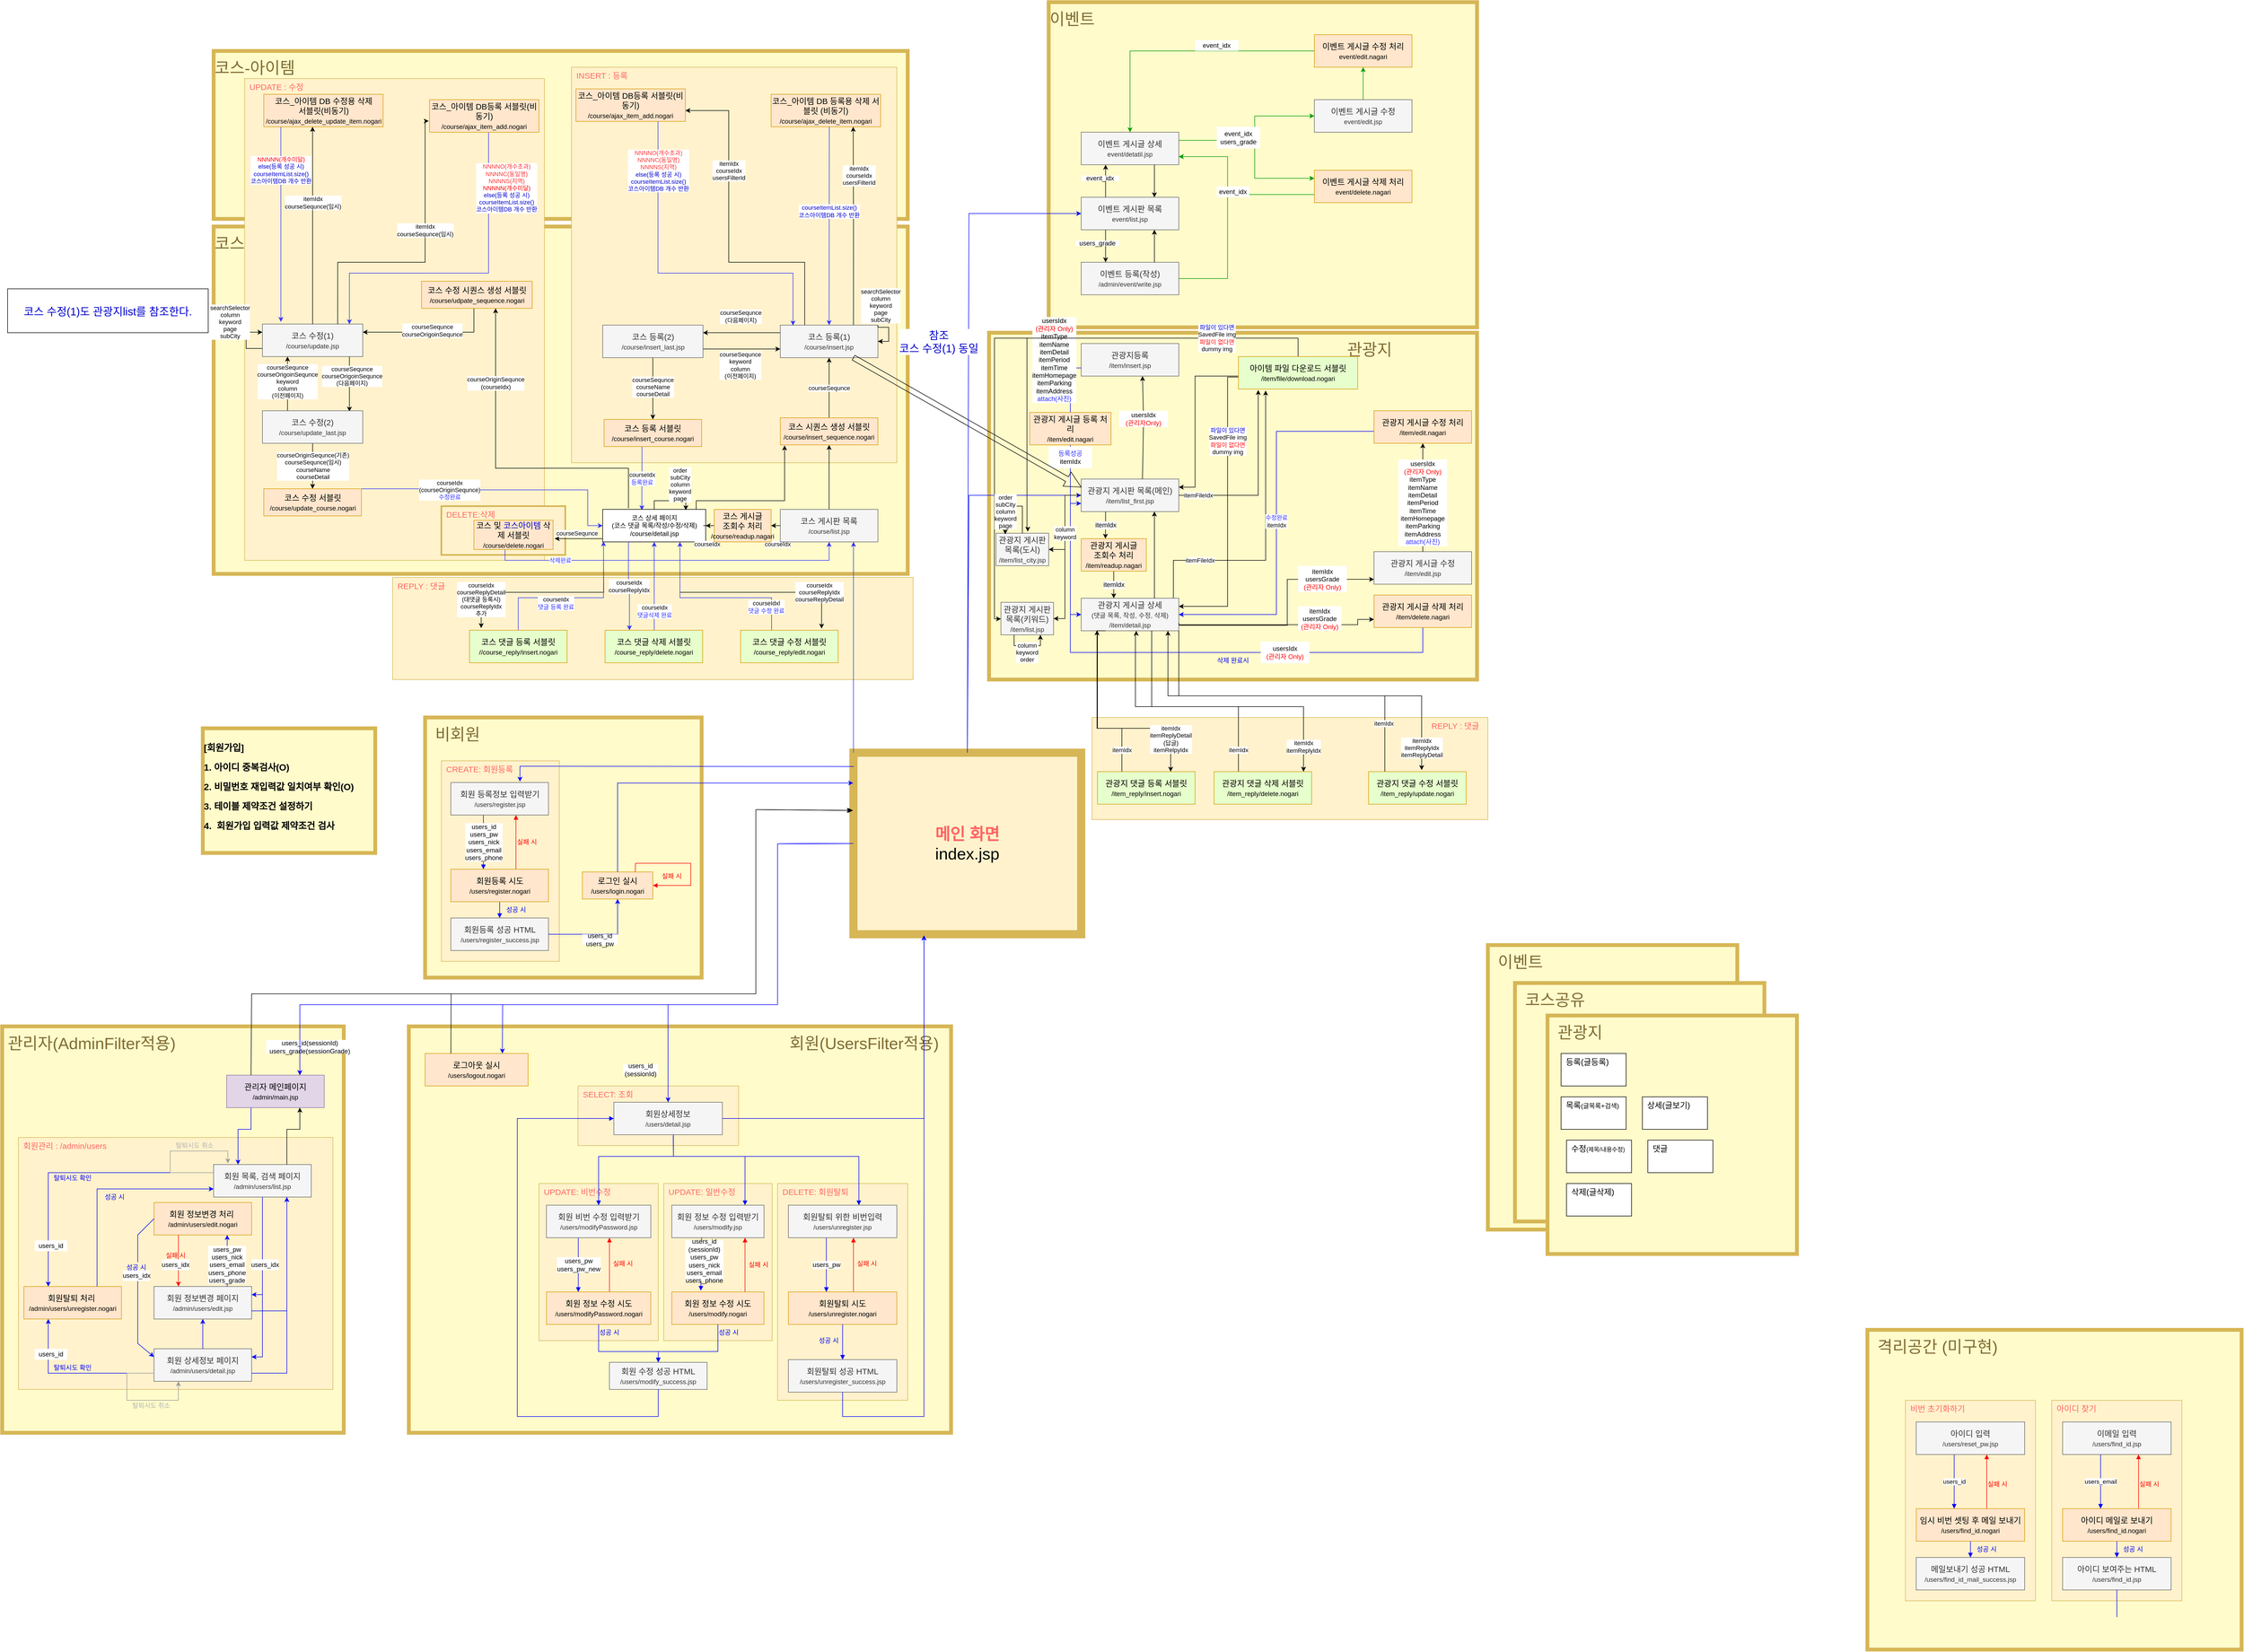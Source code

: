 <mxfile version="15.8.4" type="device"><diagram id="CgpDsXqxy5y9DRFAVUDl" name="Page-1"><mxGraphModel dx="1274" dy="622" grid="1" gridSize="10" guides="1" tooltips="1" connect="1" arrows="1" fold="1" page="1" pageScale="1" pageWidth="827" pageHeight="1169" math="0" shadow="0"><root><mxCell id="0"/><mxCell id="1" parent="0"/><mxCell id="EmCTzozjumE0FdX6IBit-1" value="코스" style="rounded=0;whiteSpace=wrap;html=1;fontSize=30;align=left;verticalAlign=top;strokeWidth=7;strokeColor=#D6B656;fillColor=#FFFBCB;fontColor=#806C33;spacingTop=7;" vertex="1" parent="1"><mxGeometry x="490" y="1074" width="1280" height="641" as="geometry"/></mxCell><mxCell id="EmCTzozjumE0FdX6IBit-2" value="코스-아이템" style="rounded=0;whiteSpace=wrap;html=1;fontSize=30;align=left;verticalAlign=top;strokeWidth=7;strokeColor=#D6B656;fillColor=#FFFBCB;fontColor=#806C33;spacingTop=7;" vertex="1" parent="1"><mxGeometry x="490" y="750" width="1280" height="310" as="geometry"/></mxCell><mxCell id="EmCTzozjumE0FdX6IBit-3" value="&amp;nbsp; &amp;nbsp; &amp;nbsp; &amp;nbsp; &amp;nbsp; &amp;nbsp; &amp;nbsp; &amp;nbsp; &amp;nbsp; &amp;nbsp; &amp;nbsp; &amp;nbsp; &amp;nbsp; &amp;nbsp; &amp;nbsp; &amp;nbsp; &amp;nbsp; &amp;nbsp; &amp;nbsp; &amp;nbsp; &amp;nbsp; &amp;nbsp; &amp;nbsp; &amp;nbsp; &amp;nbsp; &amp;nbsp; &amp;nbsp; &amp;nbsp; &amp;nbsp; &amp;nbsp; &amp;nbsp; &amp;nbsp; &amp;nbsp; &amp;nbsp; &amp;nbsp; &amp;nbsp; &amp;nbsp; &amp;nbsp; &amp;nbsp; &amp;nbsp; &amp;nbsp; &amp;nbsp; 회원(UsersFilter적용)" style="rounded=0;whiteSpace=wrap;html=1;fontSize=30;align=left;verticalAlign=top;strokeWidth=7;strokeColor=#D6B656;fillColor=#FFfbCb;fontColor=#806C33;spacingTop=7;" vertex="1" parent="1"><mxGeometry x="850" y="2550" width="1000" height="750" as="geometry"/></mxCell><mxCell id="EmCTzozjumE0FdX6IBit-4" value="" style="endArrow=classic;html=1;rounded=0;fontSize=12;fontColor=#0000FF;strokeColor=none;exitX=0.708;exitY=0;exitDx=0;exitDy=0;exitPerimeter=0;" edge="1" parent="1"><mxGeometry width="50" height="50" relative="1" as="geometry"><mxPoint x="1623.96" y="2455" as="sourcePoint"/><mxPoint x="1624" y="2355" as="targetPoint"/></mxGeometry></mxCell><mxCell id="EmCTzozjumE0FdX6IBit-5" value="&lt;font color=&quot;#ff6666&quot;&gt;&lt;b&gt;메인 화면&lt;/b&gt;&lt;/font&gt;&lt;br style=&quot;font-size: 30px&quot;&gt;index.jsp" style="rounded=0;whiteSpace=wrap;html=1;fontSize=30;fillColor=#fff2cc;strokeColor=#d6b656;strokeWidth=15;" vertex="1" parent="1"><mxGeometry x="1670" y="2045" width="420" height="335" as="geometry"/></mxCell><mxCell id="EmCTzozjumE0FdX6IBit-6" value="&amp;nbsp; 비회원" style="rounded=0;whiteSpace=wrap;html=1;fontSize=30;align=left;verticalAlign=top;strokeWidth=7;strokeColor=#D6B656;fillColor=#FFfbCb;fontColor=#806C33;spacingTop=7;" vertex="1" parent="1"><mxGeometry x="880" y="1980" width="510" height="480" as="geometry"/></mxCell><mxCell id="EmCTzozjumE0FdX6IBit-7" value="&amp;nbsp;관리자(AdminFilter적용)" style="rounded=0;whiteSpace=wrap;html=1;fontSize=30;align=left;verticalAlign=top;strokeWidth=7;strokeColor=#D6B656;fillColor=#FFFBCB;fontColor=#806C33;spacingTop=7;" vertex="1" parent="1"><mxGeometry x="100" y="2550" width="630" height="750" as="geometry"/></mxCell><mxCell id="EmCTzozjumE0FdX6IBit-8" value="회원관리 : /admin/users" style="rounded=0;whiteSpace=wrap;html=1;fontSize=15;align=left;verticalAlign=top;spacingLeft=7;fillColor=#fff2cc;strokeColor=#d6b656;fontColor=#FF6666;" vertex="1" parent="1"><mxGeometry x="130" y="2755" width="580" height="465" as="geometry"/></mxCell><mxCell id="EmCTzozjumE0FdX6IBit-9" value="&lt;font color=&quot;#ff6666&quot;&gt;&lt;b&gt;메인 화면&lt;/b&gt;&lt;/font&gt;&lt;br style=&quot;font-size: 30px&quot;&gt;index.jsp" style="rounded=0;whiteSpace=wrap;html=1;fontSize=30;fillColor=#fff2cc;strokeColor=#d6b656;strokeWidth=15;" vertex="1" parent="1"><mxGeometry x="1670" y="2045" width="420" height="335" as="geometry"/></mxCell><mxCell id="EmCTzozjumE0FdX6IBit-10" value="로그인 실시&lt;br&gt;&lt;font style=&quot;font-size: 12px&quot;&gt;/users/login.nogari&lt;/font&gt;" style="rounded=0;whiteSpace=wrap;html=1;fontSize=15;align=center;verticalAlign=middle;spacingLeft=0;fillColor=#ffe6cc;strokeColor=#d79b00;" vertex="1" parent="1"><mxGeometry x="1170" y="2265" width="130" height="50" as="geometry"/></mxCell><mxCell id="EmCTzozjumE0FdX6IBit-11" value="CREATE: 회원등록" style="rounded=0;whiteSpace=wrap;html=1;fontSize=15;align=left;verticalAlign=top;spacingLeft=7;fillColor=#fff2cc;strokeColor=#d6b656;fontColor=#FF6666;" vertex="1" parent="1"><mxGeometry x="910" y="2060" width="217.5" height="370" as="geometry"/></mxCell><mxCell id="EmCTzozjumE0FdX6IBit-12" value="" style="edgeStyle=orthogonalEdgeStyle;rounded=0;orthogonalLoop=1;jettySize=auto;html=1;fontSize=12;strokeColor=#0000FF;endArrow=block;endFill=1;" edge="1" parent="1" source="EmCTzozjumE0FdX6IBit-14" target="EmCTzozjumE0FdX6IBit-15"><mxGeometry relative="1" as="geometry"/></mxCell><mxCell id="EmCTzozjumE0FdX6IBit-13" value="" style="edgeStyle=orthogonalEdgeStyle;rounded=0;orthogonalLoop=1;jettySize=auto;html=1;strokeColor=#FF0000;endArrow=block;endFill=1;" edge="1" parent="1" source="EmCTzozjumE0FdX6IBit-14" target="EmCTzozjumE0FdX6IBit-19"><mxGeometry relative="1" as="geometry"><Array as="points"><mxPoint x="1047.5" y="2170"/><mxPoint x="1047.5" y="2170"/></Array></mxGeometry></mxCell><mxCell id="EmCTzozjumE0FdX6IBit-14" value="회원등록 시도&lt;br&gt;&lt;font style=&quot;font-size: 12px&quot;&gt;/users/register.nogari&lt;/font&gt;" style="rounded=0;whiteSpace=wrap;html=1;fontSize=15;align=center;verticalAlign=middle;spacingLeft=0;fillColor=#ffe6cc;strokeColor=#d79b00;" vertex="1" parent="1"><mxGeometry x="927.5" y="2260" width="180" height="60" as="geometry"/></mxCell><mxCell id="EmCTzozjumE0FdX6IBit-15" value="회원등록 성공 HTML&lt;br&gt;&lt;font style=&quot;font-size: 12px&quot;&gt;/users/register_success.jsp&lt;/font&gt;" style="rounded=0;whiteSpace=wrap;html=1;fontSize=15;align=center;verticalAlign=middle;spacingLeft=0;fillColor=#f5f5f5;strokeColor=#666666;fontColor=#333333;" vertex="1" parent="1"><mxGeometry x="927.5" y="2350" width="180" height="60" as="geometry"/></mxCell><mxCell id="EmCTzozjumE0FdX6IBit-16" value="실패 시" style="text;html=1;strokeColor=none;fillColor=none;align=center;verticalAlign=middle;whiteSpace=wrap;rounded=0;fontSize=12;fontColor=#FF0000;" vertex="1" parent="1"><mxGeometry x="1037.5" y="2195" width="60" height="30" as="geometry"/></mxCell><mxCell id="EmCTzozjumE0FdX6IBit-17" value="성공 시" style="text;html=1;strokeColor=none;fillColor=none;align=center;verticalAlign=middle;whiteSpace=wrap;rounded=0;fontSize=12;fontColor=#0000FF;" vertex="1" parent="1"><mxGeometry x="1017.5" y="2320" width="60" height="30" as="geometry"/></mxCell><mxCell id="EmCTzozjumE0FdX6IBit-18" value="&lt;div style=&quot;font-size: 12px&quot;&gt;users_id&lt;/div&gt;&lt;div style=&quot;font-size: 12px&quot;&gt;users_pw&lt;/div&gt;&lt;div style=&quot;font-size: 12px&quot;&gt;users_nick&lt;/div&gt;&lt;div style=&quot;font-size: 12px&quot;&gt;users_email&lt;/div&gt;&lt;div style=&quot;font-size: 12px&quot;&gt;users_phone&lt;/div&gt;" style="edgeStyle=orthogonalEdgeStyle;rounded=0;orthogonalLoop=1;jettySize=auto;html=1;strokeColor=#0000FF;endArrow=block;endFill=1;" edge="1" parent="1" source="EmCTzozjumE0FdX6IBit-19" target="EmCTzozjumE0FdX6IBit-14"><mxGeometry relative="1" as="geometry"><Array as="points"><mxPoint x="987.5" y="2170"/><mxPoint x="987.5" y="2170"/></Array></mxGeometry></mxCell><mxCell id="EmCTzozjumE0FdX6IBit-19" value="회원 등록정보 입력받기&lt;br&gt;&lt;font style=&quot;font-size: 12px&quot;&gt;/users/register.jsp&lt;/font&gt;" style="rounded=0;whiteSpace=wrap;html=1;fontSize=15;align=center;verticalAlign=middle;spacingLeft=0;fillColor=#f5f5f5;fontColor=#333333;strokeColor=#666666;" vertex="1" parent="1"><mxGeometry x="927.5" y="2100" width="180" height="60" as="geometry"/></mxCell><mxCell id="EmCTzozjumE0FdX6IBit-20" value="실패 시" style="text;html=1;strokeColor=none;fillColor=none;align=center;verticalAlign=middle;whiteSpace=wrap;rounded=0;fontSize=12;fontColor=#FF0000;" vertex="1" parent="1"><mxGeometry x="1310" y="2260" width="50" height="25" as="geometry"/></mxCell><mxCell id="EmCTzozjumE0FdX6IBit-21" value="" style="endArrow=block;html=1;rounded=0;fontSize=12;fontColor=#0000FF;strokeColor=#FF0000;endFill=1;exitX=0.75;exitY=0;exitDx=0;exitDy=0;entryX=1;entryY=0.5;entryDx=0;entryDy=0;" edge="1" parent="1" source="EmCTzozjumE0FdX6IBit-10" target="EmCTzozjumE0FdX6IBit-10"><mxGeometry x="1030" y="2664.37" width="50" height="50" as="geometry"><mxPoint x="2090" y="2198" as="sourcePoint"/><mxPoint x="1370" y="2249" as="targetPoint"/><Array as="points"><mxPoint x="1268" y="2249"/><mxPoint x="1370" y="2249"/><mxPoint x="1370" y="2290"/></Array></mxGeometry></mxCell><mxCell id="EmCTzozjumE0FdX6IBit-22" value="&lt;font style=&quot;font-size: 15px&quot;&gt;관리자 메인페이지&lt;br&gt;&lt;/font&gt;&lt;span style=&quot;font-size: 12px&quot;&gt;/admin/main.jsp&lt;/span&gt;" style="rounded=0;whiteSpace=wrap;html=1;fontSize=15;align=center;verticalAlign=middle;spacingLeft=0;fillColor=#e1d5e7;strokeColor=#9673a6;" vertex="1" parent="1"><mxGeometry x="514" y="2640" width="180" height="60" as="geometry"/></mxCell><mxCell id="EmCTzozjumE0FdX6IBit-23" value="&lt;font style=&quot;font-size: 15px&quot;&gt;회원 목록, 검색 페이지&lt;br&gt;&lt;/font&gt;&lt;span style=&quot;font-size: 12px&quot;&gt;/admin/users/list.jsp&lt;/span&gt;" style="rounded=0;whiteSpace=wrap;html=1;fontSize=15;align=center;verticalAlign=middle;spacingLeft=0;fillColor=#f5f5f5;fontColor=#333333;strokeColor=#666666;" vertex="1" parent="1"><mxGeometry x="490" y="2805" width="180" height="60" as="geometry"/></mxCell><mxCell id="EmCTzozjumE0FdX6IBit-24" value="&lt;font style=&quot;font-size: 15px&quot;&gt;회원 상세정보 페이지&lt;br&gt;&lt;/font&gt;&lt;span style=&quot;font-size: 12px&quot;&gt;/admin/users/detail.jsp&lt;/span&gt;" style="rounded=0;whiteSpace=wrap;html=1;fontSize=15;align=center;verticalAlign=middle;spacingLeft=0;fillColor=#f5f5f5;fontColor=#333333;strokeColor=#666666;" vertex="1" parent="1"><mxGeometry x="380" y="3145" width="180" height="60" as="geometry"/></mxCell><mxCell id="EmCTzozjumE0FdX6IBit-25" value="&lt;font style=&quot;font-size: 15px&quot;&gt;회원 정보변경 페이지&lt;br&gt;&lt;/font&gt;&lt;span style=&quot;font-size: 12px&quot;&gt;/admin/users/edit.jsp&lt;/span&gt;" style="rounded=0;whiteSpace=wrap;html=1;fontSize=15;align=center;verticalAlign=middle;spacingLeft=0;fillColor=#f5f5f5;fontColor=#333333;strokeColor=#666666;" vertex="1" parent="1"><mxGeometry x="380" y="3030" width="180" height="60" as="geometry"/></mxCell><mxCell id="EmCTzozjumE0FdX6IBit-26" value="회원탈퇴 처리&amp;nbsp;&lt;br&gt;&lt;font style=&quot;font-size: 12px&quot;&gt;/admin/users/unregister.nogari&lt;/font&gt;" style="rounded=0;whiteSpace=wrap;html=1;fontSize=15;align=center;verticalAlign=middle;spacingLeft=0;fillColor=#ffe6cc;strokeColor=#d79b00;" vertex="1" parent="1"><mxGeometry x="140" y="3030" width="180" height="60" as="geometry"/></mxCell><mxCell id="EmCTzozjumE0FdX6IBit-27" value="" style="endArrow=classic;html=1;rounded=0;exitX=0;exitY=0.75;exitDx=0;exitDy=0;strokeColor=#0000FF;entryX=0.25;entryY=1;entryDx=0;entryDy=0;" edge="1" parent="1" source="EmCTzozjumE0FdX6IBit-24" target="EmCTzozjumE0FdX6IBit-26"><mxGeometry width="50" height="50" relative="1" as="geometry"><mxPoint x="550" y="2995" as="sourcePoint"/><mxPoint x="600" y="2945" as="targetPoint"/><Array as="points"><mxPoint x="185" y="3190"/></Array></mxGeometry></mxCell><mxCell id="EmCTzozjumE0FdX6IBit-28" value="" style="endArrow=classic;html=1;rounded=0;entryX=0;entryY=0.75;entryDx=0;entryDy=0;exitX=0.75;exitY=0;exitDx=0;exitDy=0;strokeColor=#0000FF;" edge="1" parent="1" source="EmCTzozjumE0FdX6IBit-26" target="EmCTzozjumE0FdX6IBit-23"><mxGeometry width="50" height="50" relative="1" as="geometry"><mxPoint x="550" y="2995" as="sourcePoint"/><mxPoint x="600" y="2945" as="targetPoint"/><Array as="points"><mxPoint x="275" y="2850"/></Array></mxGeometry></mxCell><mxCell id="EmCTzozjumE0FdX6IBit-29" value="성공 시" style="text;html=1;strokeColor=none;fillColor=none;align=center;verticalAlign=middle;whiteSpace=wrap;rounded=0;fontSize=12;fontColor=#0000FF;" vertex="1" parent="1"><mxGeometry x="280" y="2855" width="55" height="20" as="geometry"/></mxCell><mxCell id="EmCTzozjumE0FdX6IBit-30" style="edgeStyle=orthogonalEdgeStyle;rounded=0;orthogonalLoop=1;jettySize=auto;html=1;exitX=0.5;exitY=1;exitDx=0;exitDy=0;strokeColor=#0000FF;" edge="1" parent="1"><mxGeometry relative="1" as="geometry"><mxPoint x="330" y="3185" as="sourcePoint"/><mxPoint x="330" y="3185" as="targetPoint"/></mxGeometry></mxCell><mxCell id="EmCTzozjumE0FdX6IBit-31" value="회원 정보변경 처리&amp;nbsp;&lt;br&gt;&lt;font style=&quot;font-size: 12px&quot;&gt;/admin/users/edit.nogari&lt;/font&gt;" style="rounded=0;whiteSpace=wrap;html=1;fontSize=15;align=center;verticalAlign=middle;spacingLeft=0;fillColor=#ffe6cc;strokeColor=#d79b00;" vertex="1" parent="1"><mxGeometry x="380" y="2875" width="180" height="60" as="geometry"/></mxCell><mxCell id="EmCTzozjumE0FdX6IBit-32" value="" style="endArrow=classic;html=1;rounded=0;exitX=0.5;exitY=0;exitDx=0;exitDy=0;strokeColor=#0000FF;entryX=0.5;entryY=1;entryDx=0;entryDy=0;" edge="1" parent="1" source="EmCTzozjumE0FdX6IBit-24" target="EmCTzozjumE0FdX6IBit-25"><mxGeometry width="50" height="50" relative="1" as="geometry"><mxPoint x="390" y="3200" as="sourcePoint"/><mxPoint x="115" y="3105" as="targetPoint"/><Array as="points"/></mxGeometry></mxCell><mxCell id="EmCTzozjumE0FdX6IBit-33" value="" style="endArrow=classic;html=1;rounded=0;exitX=0.5;exitY=1;exitDx=0;exitDy=0;strokeColor=#0000FF;entryX=1;entryY=0.25;entryDx=0;entryDy=0;" edge="1" parent="1" source="EmCTzozjumE0FdX6IBit-23" target="EmCTzozjumE0FdX6IBit-24"><mxGeometry width="50" height="50" relative="1" as="geometry"><mxPoint x="570" y="2945" as="sourcePoint"/><mxPoint x="570" y="3185" as="targetPoint"/><Array as="points"><mxPoint x="580" y="3160"/></Array></mxGeometry></mxCell><mxCell id="EmCTzozjumE0FdX6IBit-34" value="" style="endArrow=none;html=1;rounded=0;exitX=0;exitY=0.5;exitDx=0;exitDy=0;strokeColor=#0000FF;entryX=0.5;entryY=0;entryDx=0;entryDy=0;" edge="1" parent="1" source="EmCTzozjumE0FdX6IBit-31"><mxGeometry width="50" height="50" relative="1" as="geometry"><mxPoint x="560" y="2935" as="sourcePoint"/><mxPoint x="350" y="2985" as="targetPoint"/><Array as="points"><mxPoint x="350" y="2935"/></Array></mxGeometry></mxCell><mxCell id="EmCTzozjumE0FdX6IBit-35" value="" style="endArrow=classic;html=1;rounded=0;strokeColor=#0000FF;exitX=0.5;exitY=1;exitDx=0;exitDy=0;entryX=0;entryY=0.25;entryDx=0;entryDy=0;" edge="1" parent="1" target="EmCTzozjumE0FdX6IBit-24"><mxGeometry width="50" height="50" relative="1" as="geometry"><mxPoint x="350" y="3005" as="sourcePoint"/><mxPoint x="570" y="2925" as="targetPoint"/><Array as="points"><mxPoint x="350" y="3135"/></Array></mxGeometry></mxCell><mxCell id="EmCTzozjumE0FdX6IBit-36" value="성공 시&lt;br&gt;" style="text;html=1;strokeColor=none;fillColor=none;align=center;verticalAlign=middle;whiteSpace=wrap;rounded=0;fontSize=12;fontColor=#0000FF;" vertex="1" parent="1"><mxGeometry x="320" y="2985" width="55" height="20" as="geometry"/></mxCell><mxCell id="EmCTzozjumE0FdX6IBit-37" value="" style="endArrow=classic;html=1;rounded=0;strokeColor=#0000FF;exitX=0.5;exitY=1;exitDx=0;exitDy=0;" edge="1" parent="1" source="EmCTzozjumE0FdX6IBit-23"><mxGeometry width="50" height="50" relative="1" as="geometry"><mxPoint x="590" y="2975" as="sourcePoint"/><mxPoint x="560" y="3045" as="targetPoint"/><Array as="points"><mxPoint x="580" y="3045"/></Array></mxGeometry></mxCell><mxCell id="EmCTzozjumE0FdX6IBit-38" value="" style="endArrow=classic;html=1;rounded=0;exitX=0.75;exitY=0;exitDx=0;exitDy=0;strokeColor=#0000FF;entryX=0.75;entryY=1;entryDx=0;entryDy=0;" edge="1" parent="1" source="EmCTzozjumE0FdX6IBit-25" target="EmCTzozjumE0FdX6IBit-31"><mxGeometry width="50" height="50" relative="1" as="geometry"><mxPoint x="480" y="3155" as="sourcePoint"/><mxPoint x="480" y="3100" as="targetPoint"/><Array as="points"/></mxGeometry></mxCell><mxCell id="EmCTzozjumE0FdX6IBit-39" value="" style="endArrow=classic;html=1;rounded=0;fontColor=#CC0000;strokeColor=#0000FF;exitX=1;exitY=0.75;exitDx=0;exitDy=0;entryX=0.75;entryY=1;entryDx=0;entryDy=0;" edge="1" parent="1" source="EmCTzozjumE0FdX6IBit-25" target="EmCTzozjumE0FdX6IBit-23"><mxGeometry width="50" height="50" relative="1" as="geometry"><mxPoint x="650" y="3095" as="sourcePoint"/><mxPoint x="700" y="3045" as="targetPoint"/><Array as="points"><mxPoint x="625" y="3075"/></Array></mxGeometry></mxCell><mxCell id="EmCTzozjumE0FdX6IBit-40" value="" style="endArrow=classic;html=1;rounded=0;fontColor=#CC0000;strokeColor=#0000FF;exitX=1;exitY=0.75;exitDx=0;exitDy=0;entryX=0.75;entryY=1;entryDx=0;entryDy=0;" edge="1" parent="1" source="EmCTzozjumE0FdX6IBit-24" target="EmCTzozjumE0FdX6IBit-23"><mxGeometry width="50" height="50" relative="1" as="geometry"><mxPoint x="570" y="3085" as="sourcePoint"/><mxPoint x="635" y="2885" as="targetPoint"/><Array as="points"><mxPoint x="625" y="3190"/></Array></mxGeometry></mxCell><mxCell id="EmCTzozjumE0FdX6IBit-41" value="SELECT: 조회" style="rounded=0;whiteSpace=wrap;html=1;fontSize=15;align=left;verticalAlign=top;spacingLeft=7;fillColor=#fff2cc;strokeColor=#d6b656;fontColor=#FF6666;" vertex="1" parent="1"><mxGeometry x="1161.88" y="2660" width="296.25" height="110" as="geometry"/></mxCell><mxCell id="EmCTzozjumE0FdX6IBit-42" value="&lt;font&gt;회원상세정보&lt;br&gt;&lt;/font&gt;&lt;font style=&quot;font-size: 12px&quot;&gt;/users/detail.jsp&lt;/font&gt;" style="rounded=0;whiteSpace=wrap;html=1;fontSize=15;align=center;verticalAlign=middle;spacingLeft=0;fillColor=#f5f5f5;fontColor=#333333;strokeColor=#666666;" vertex="1" parent="1"><mxGeometry x="1228.13" y="2690" width="200" height="60" as="geometry"/></mxCell><mxCell id="EmCTzozjumE0FdX6IBit-43" value="DELETE: 회원탈퇴" style="rounded=0;whiteSpace=wrap;html=1;fontSize=15;align=left;verticalAlign=top;spacingLeft=7;fillColor=#fff2cc;strokeColor=#d6b656;fontColor=#FF6666;" vertex="1" parent="1"><mxGeometry x="1530" y="2840" width="240" height="400" as="geometry"/></mxCell><mxCell id="EmCTzozjumE0FdX6IBit-44" value="" style="edgeStyle=orthogonalEdgeStyle;rounded=0;orthogonalLoop=1;jettySize=auto;html=1;strokeColor=#FF0000;endArrow=block;endFill=1;" edge="1" parent="1" source="EmCTzozjumE0FdX6IBit-45" target="EmCTzozjumE0FdX6IBit-48"><mxGeometry relative="1" as="geometry"><Array as="points"><mxPoint x="1670" y="3020"/><mxPoint x="1670" y="3020"/></Array></mxGeometry></mxCell><mxCell id="EmCTzozjumE0FdX6IBit-45" value="회원탈퇴 시도&lt;br&gt;&lt;font style=&quot;font-size: 12px&quot;&gt;/users/unregister.nogari&lt;/font&gt;" style="rounded=0;whiteSpace=wrap;html=1;fontSize=15;align=center;verticalAlign=middle;spacingLeft=0;fillColor=#ffe6cc;strokeColor=#d79b00;" vertex="1" parent="1"><mxGeometry x="1550" y="3040" width="200" height="60" as="geometry"/></mxCell><mxCell id="EmCTzozjumE0FdX6IBit-46" value="회원탈퇴 성공 HTML&lt;br&gt;&lt;font style=&quot;font-size: 12px&quot;&gt;/users/unregister_success.jsp&lt;/font&gt;" style="rounded=0;whiteSpace=wrap;html=1;fontSize=15;align=center;verticalAlign=middle;spacingLeft=0;fillColor=#f5f5f5;strokeColor=#666666;fontColor=#333333;" vertex="1" parent="1"><mxGeometry x="1550" y="3165" width="200" height="60" as="geometry"/></mxCell><mxCell id="EmCTzozjumE0FdX6IBit-47" value="&lt;font style=&quot;font-size: 12px&quot;&gt;users_pw&lt;/font&gt;" style="edgeStyle=orthogonalEdgeStyle;rounded=0;orthogonalLoop=1;jettySize=auto;html=1;strokeColor=#0000FF;endArrow=block;endFill=1;" edge="1" parent="1" source="EmCTzozjumE0FdX6IBit-48" target="EmCTzozjumE0FdX6IBit-45"><mxGeometry relative="1" as="geometry"><Array as="points"><mxPoint x="1620" y="2980"/><mxPoint x="1620" y="2980"/></Array></mxGeometry></mxCell><mxCell id="EmCTzozjumE0FdX6IBit-48" value="회원탈퇴 위한 비번입력&lt;br&gt;&lt;font style=&quot;font-size: 12px&quot;&gt;/users/unregister.jsp&lt;/font&gt;" style="rounded=0;whiteSpace=wrap;html=1;fontSize=15;align=center;verticalAlign=middle;spacingLeft=0;fillColor=#f5f5f5;fontColor=#333333;strokeColor=#666666;" vertex="1" parent="1"><mxGeometry x="1550" y="2880" width="200" height="60" as="geometry"/></mxCell><mxCell id="EmCTzozjumE0FdX6IBit-49" value="실패 시" style="text;html=1;strokeColor=none;fillColor=none;align=center;verticalAlign=middle;whiteSpace=wrap;rounded=0;fontSize=12;fontColor=#FF0000;" vertex="1" parent="1"><mxGeometry x="1670" y="2975" width="50" height="25" as="geometry"/></mxCell><mxCell id="EmCTzozjumE0FdX6IBit-50" value="성공 시" style="text;html=1;strokeColor=none;fillColor=none;align=center;verticalAlign=middle;whiteSpace=wrap;rounded=0;fontSize=12;fontColor=#0000FF;" vertex="1" parent="1"><mxGeometry x="1600" y="3120" width="49" height="20" as="geometry"/></mxCell><mxCell id="EmCTzozjumE0FdX6IBit-51" value="UPDATE: 일반수정" style="rounded=0;whiteSpace=wrap;html=1;fontSize=15;align=left;verticalAlign=top;spacingLeft=7;fillColor=#fff2cc;strokeColor=#d6b656;fontColor=#FF6666;" vertex="1" parent="1"><mxGeometry x="1320" y="2840" width="200" height="290" as="geometry"/></mxCell><mxCell id="EmCTzozjumE0FdX6IBit-52" value="UPDATE: 비번수정" style="rounded=0;whiteSpace=wrap;html=1;fontSize=15;align=left;verticalAlign=top;spacingLeft=7;fillColor=#fff2cc;strokeColor=#d6b656;fontColor=#FF6666;" vertex="1" parent="1"><mxGeometry x="1090" y="2840" width="220" height="290" as="geometry"/></mxCell><mxCell id="EmCTzozjumE0FdX6IBit-53" value="" style="edgeStyle=orthogonalEdgeStyle;rounded=0;orthogonalLoop=1;jettySize=auto;html=1;strokeColor=#FF0000;endArrow=block;endFill=1;" edge="1" parent="1" source="EmCTzozjumE0FdX6IBit-54" target="EmCTzozjumE0FdX6IBit-58"><mxGeometry relative="1" as="geometry"><Array as="points"><mxPoint x="1470" y="3010"/><mxPoint x="1470" y="3010"/></Array></mxGeometry></mxCell><mxCell id="EmCTzozjumE0FdX6IBit-54" value="회원 정보 수정 시도&lt;br&gt;&lt;font style=&quot;font-size: 12px&quot;&gt;/users/modify.nogari&lt;/font&gt;" style="rounded=0;whiteSpace=wrap;html=1;fontSize=15;align=center;verticalAlign=middle;spacingLeft=0;fillColor=#ffe6cc;strokeColor=#d79b00;fontColor=default;" vertex="1" parent="1"><mxGeometry x="1335" y="3040" width="170" height="60" as="geometry"/></mxCell><mxCell id="EmCTzozjumE0FdX6IBit-55" value="회원 수정 성공 HTML&lt;br&gt;&lt;font style=&quot;font-size: 12px&quot;&gt;/users/modify_success.jsp&lt;/font&gt;" style="rounded=0;whiteSpace=wrap;html=1;fontSize=15;align=center;verticalAlign=middle;spacingLeft=0;fillColor=#f5f5f5;strokeColor=#666666;fontColor=#333333;" vertex="1" parent="1"><mxGeometry x="1220" y="3170" width="180" height="50" as="geometry"/></mxCell><mxCell id="EmCTzozjumE0FdX6IBit-56" value="실패 시" style="text;html=1;strokeColor=none;fillColor=none;align=center;verticalAlign=middle;whiteSpace=wrap;rounded=0;fontSize=12;fontColor=#FF0000;" vertex="1" parent="1"><mxGeometry x="1465" y="2975" width="60" height="30" as="geometry"/></mxCell><mxCell id="EmCTzozjumE0FdX6IBit-57" value="성공 시" style="text;html=1;strokeColor=none;fillColor=none;align=center;verticalAlign=middle;whiteSpace=wrap;rounded=0;fontSize=12;fontColor=#0000FF;" vertex="1" parent="1"><mxGeometry x="1415" y="3105" width="50" height="20" as="geometry"/></mxCell><mxCell id="EmCTzozjumE0FdX6IBit-58" value="회원 정보 수정 입력받기&lt;br&gt;&lt;font style=&quot;font-size: 12px&quot;&gt;/users/modify.jsp&lt;/font&gt;" style="rounded=0;whiteSpace=wrap;html=1;fontSize=15;align=center;verticalAlign=middle;spacingLeft=0;fillColor=#f5f5f5;fontColor=#333333;strokeColor=#666666;" vertex="1" parent="1"><mxGeometry x="1335" y="2880" width="170" height="60" as="geometry"/></mxCell><mxCell id="EmCTzozjumE0FdX6IBit-59" value="" style="edgeStyle=orthogonalEdgeStyle;rounded=0;orthogonalLoop=1;jettySize=auto;html=1;strokeColor=#FF0000;endArrow=block;endFill=1;" edge="1" parent="1" source="EmCTzozjumE0FdX6IBit-60" target="EmCTzozjumE0FdX6IBit-64"><mxGeometry relative="1" as="geometry"><Array as="points"><mxPoint x="1220" y="2990"/><mxPoint x="1220" y="2990"/></Array></mxGeometry></mxCell><mxCell id="EmCTzozjumE0FdX6IBit-60" value="회원 정보 수정 시도&lt;br&gt;&lt;font style=&quot;font-size: 12px&quot;&gt;/users/modifyPassword.nogari&lt;/font&gt;" style="rounded=0;whiteSpace=wrap;html=1;fontSize=15;align=center;verticalAlign=middle;spacingLeft=0;fillColor=#ffe6cc;strokeColor=#d79b00;fontColor=default;" vertex="1" parent="1"><mxGeometry x="1103.75" y="3040" width="192.5" height="60" as="geometry"/></mxCell><mxCell id="EmCTzozjumE0FdX6IBit-61" value="실패 시" style="text;html=1;strokeColor=none;fillColor=none;align=center;verticalAlign=middle;whiteSpace=wrap;rounded=0;fontSize=12;fontColor=#FF0000;" vertex="1" parent="1"><mxGeometry x="1220" y="2975" width="50" height="25" as="geometry"/></mxCell><mxCell id="EmCTzozjumE0FdX6IBit-62" value="성공 시" style="text;html=1;strokeColor=none;fillColor=none;align=center;verticalAlign=middle;whiteSpace=wrap;rounded=0;fontSize=12;fontColor=#0000FF;" vertex="1" parent="1"><mxGeometry x="1190" y="3100" width="60" height="30" as="geometry"/></mxCell><mxCell id="EmCTzozjumE0FdX6IBit-63" value="&lt;div style=&quot;font-size: 12px&quot;&gt;users_pw&lt;/div&gt;&lt;div style=&quot;font-size: 12px&quot;&gt;users_pw_new&lt;/div&gt;" style="edgeStyle=orthogonalEdgeStyle;rounded=0;orthogonalLoop=1;jettySize=auto;html=1;strokeColor=#0000FF;endArrow=block;endFill=1;" edge="1" parent="1" source="EmCTzozjumE0FdX6IBit-64" target="EmCTzozjumE0FdX6IBit-60"><mxGeometry relative="1" as="geometry"><Array as="points"><mxPoint x="1162.5" y="2950"/><mxPoint x="1162.5" y="2950"/></Array></mxGeometry></mxCell><mxCell id="EmCTzozjumE0FdX6IBit-64" value="회원 비번 수정 입력받기&lt;br&gt;&lt;font style=&quot;font-size: 12px&quot;&gt;/users/modifyPassword.jsp&lt;/font&gt;" style="rounded=0;whiteSpace=wrap;html=1;fontSize=15;align=center;verticalAlign=middle;spacingLeft=0;fillColor=#f5f5f5;fontColor=#333333;strokeColor=#666666;" vertex="1" parent="1"><mxGeometry x="1103.75" y="2880" width="192.5" height="60" as="geometry"/></mxCell><mxCell id="EmCTzozjumE0FdX6IBit-65" value="" style="endArrow=block;html=1;rounded=0;sketch=0;fontColor=#FF6666;strokeColor=#0000FF;fillColor=#A8DADC;exitX=0.5;exitY=1;exitDx=0;exitDy=0;entryX=0.5;entryY=0;entryDx=0;entryDy=0;endFill=1;" edge="1" parent="1" source="EmCTzozjumE0FdX6IBit-54" target="EmCTzozjumE0FdX6IBit-55"><mxGeometry x="1200" y="3140" width="50" height="50" as="geometry"><mxPoint x="1290" y="3190" as="sourcePoint"/><mxPoint x="1320" y="3180" as="targetPoint"/><Array as="points"><mxPoint x="1420" y="3150"/><mxPoint x="1310" y="3150"/></Array></mxGeometry></mxCell><mxCell id="EmCTzozjumE0FdX6IBit-66" value="" style="endArrow=block;html=1;rounded=0;labelBackgroundColor=default;fontSize=18;fontColor=#0000FF;strokeColor=#0000FF;exitX=0.5;exitY=1;exitDx=0;exitDy=0;entryX=0.5;entryY=0;entryDx=0;entryDy=0;endFill=1;" edge="1" parent="1" source="EmCTzozjumE0FdX6IBit-45" target="EmCTzozjumE0FdX6IBit-46"><mxGeometry width="50" height="50" relative="1" as="geometry"><mxPoint x="1350" y="3230" as="sourcePoint"/><mxPoint x="1400" y="3180" as="targetPoint"/></mxGeometry></mxCell><mxCell id="EmCTzozjumE0FdX6IBit-67" value="" style="endArrow=block;html=1;rounded=0;labelBackgroundColor=default;fontSize=18;fontColor=default;strokeColor=#0000FF;exitX=0.323;exitY=1.006;exitDx=0;exitDy=0;exitPerimeter=0;entryX=0.315;entryY=-0.039;entryDx=0;entryDy=0;entryPerimeter=0;endFill=1;" edge="1" parent="1" source="EmCTzozjumE0FdX6IBit-58" target="EmCTzozjumE0FdX6IBit-54"><mxGeometry width="50" height="50" relative="1" as="geometry"><mxPoint x="1502.5" y="2900" as="sourcePoint"/><mxPoint x="1552.5" y="2850" as="targetPoint"/></mxGeometry></mxCell><mxCell id="EmCTzozjumE0FdX6IBit-68" value="&lt;div style=&quot;font-size: 12px&quot;&gt;users_id&lt;/div&gt;&lt;div style=&quot;font-size: 12px&quot;&gt;(sessionId)&lt;/div&gt;&lt;div style=&quot;font-size: 12px&quot;&gt;users_pw&lt;/div&gt;&lt;div style=&quot;font-size: 12px&quot;&gt;users_nick&lt;/div&gt;&lt;div style=&quot;font-size: 12px&quot;&gt;users_email&lt;/div&gt;&lt;div style=&quot;font-size: 12px&quot;&gt;users_phone&lt;/div&gt;" style="text;html=1;strokeColor=none;align=center;verticalAlign=middle;whiteSpace=wrap;rounded=0;fontSize=18;fontColor=default;fillColor=#ffffff;" vertex="1" parent="1"><mxGeometry x="1360" y="2945" width="70" height="75" as="geometry"/></mxCell><mxCell id="EmCTzozjumE0FdX6IBit-69" value="" style="endArrow=block;html=1;rounded=0;labelBackgroundColor=default;fontSize=18;fontColor=default;strokeColor=#0000FF;entryX=0.5;entryY=0;entryDx=0;entryDy=0;exitX=0.548;exitY=1.039;exitDx=0;exitDy=0;endFill=1;exitPerimeter=0;" edge="1" parent="1" source="EmCTzozjumE0FdX6IBit-42" target="EmCTzozjumE0FdX6IBit-64"><mxGeometry width="50" height="50" relative="1" as="geometry"><mxPoint x="1380" y="2790" as="sourcePoint"/><mxPoint x="1520" y="2910" as="targetPoint"/><Array as="points"><mxPoint x="1338" y="2790"/><mxPoint x="1200" y="2790"/></Array></mxGeometry></mxCell><mxCell id="EmCTzozjumE0FdX6IBit-70" value="" style="endArrow=block;html=1;rounded=0;labelBackgroundColor=default;fontSize=18;fontColor=default;strokeColor=#0000FF;entryX=0.625;entryY=0.1;entryDx=0;entryDy=0;entryPerimeter=0;endFill=1;" edge="1" parent="1" target="EmCTzozjumE0FdX6IBit-43"><mxGeometry width="50" height="50" relative="1" as="geometry"><mxPoint x="1470" y="2790" as="sourcePoint"/><mxPoint x="1520" y="2910" as="targetPoint"/><Array as="points"><mxPoint x="1680" y="2790"/></Array></mxGeometry></mxCell><mxCell id="EmCTzozjumE0FdX6IBit-71" value="" style="endArrow=block;html=1;rounded=0;labelBackgroundColor=default;fontSize=18;fontColor=default;strokeColor=#0000FF;entryX=0.794;entryY=0;entryDx=0;entryDy=0;exitX=0.548;exitY=0.994;exitDx=0;exitDy=0;exitPerimeter=0;entryPerimeter=0;endFill=1;" edge="1" parent="1" source="EmCTzozjumE0FdX6IBit-42" target="EmCTzozjumE0FdX6IBit-58"><mxGeometry width="50" height="50" relative="1" as="geometry"><mxPoint x="1890.833" y="2680" as="sourcePoint"/><mxPoint x="1520" y="2910" as="targetPoint"/><Array as="points"><mxPoint x="1338" y="2790"/><mxPoint x="1470" y="2790"/></Array></mxGeometry></mxCell><mxCell id="EmCTzozjumE0FdX6IBit-72" value="" style="endArrow=block;html=1;rounded=0;labelBackgroundColor=default;fontSize=18;fontColor=default;strokeColor=#0000FF;exitX=0.5;exitY=1;exitDx=0;exitDy=0;entryX=0;entryY=0.5;entryDx=0;entryDy=0;endFill=1;" edge="1" parent="1" source="EmCTzozjumE0FdX6IBit-55" target="EmCTzozjumE0FdX6IBit-42"><mxGeometry width="50" height="50" relative="1" as="geometry"><mxPoint x="1470" y="2960" as="sourcePoint"/><mxPoint x="1520" y="2910" as="targetPoint"/><Array as="points"><mxPoint x="1310" y="3270"/><mxPoint x="1050" y="3270"/><mxPoint x="1050" y="2720"/></Array></mxGeometry></mxCell><mxCell id="EmCTzozjumE0FdX6IBit-73" value="" style="endArrow=block;html=1;rounded=0;labelBackgroundColor=default;fontColor=default;exitX=0.5;exitY=1;exitDx=0;exitDy=0;strokeColor=#0000FF;entryX=0.5;entryY=0;entryDx=0;entryDy=0;endFill=1;" edge="1" parent="1" source="EmCTzozjumE0FdX6IBit-60" target="EmCTzozjumE0FdX6IBit-55"><mxGeometry width="50" height="50" relative="1" as="geometry"><mxPoint x="1440" y="2920" as="sourcePoint"/><mxPoint x="1490" y="2870" as="targetPoint"/><Array as="points"><mxPoint x="1200" y="3150"/><mxPoint x="1310" y="3150"/></Array></mxGeometry></mxCell><mxCell id="EmCTzozjumE0FdX6IBit-74" value="users_id&lt;br&gt;(sessionId)" style="text;html=1;strokeColor=none;align=center;verticalAlign=middle;whiteSpace=wrap;rounded=0;fontColor=default;fillColor=#FFFFFF;" vertex="1" parent="1"><mxGeometry x="1245" y="2620" width="65" height="20" as="geometry"/></mxCell><mxCell id="EmCTzozjumE0FdX6IBit-75" value="" style="endArrow=classic;html=1;rounded=0;strokeColor=#0000FF;exitX=0;exitY=0.25;exitDx=0;exitDy=0;entryX=0.25;entryY=0;entryDx=0;entryDy=0;" edge="1" parent="1" source="EmCTzozjumE0FdX6IBit-23" target="EmCTzozjumE0FdX6IBit-26"><mxGeometry width="50" height="50" relative="1" as="geometry"><mxPoint x="780" y="2975" as="sourcePoint"/><mxPoint x="830" y="2925" as="targetPoint"/><Array as="points"><mxPoint x="185" y="2820"/></Array></mxGeometry></mxCell><mxCell id="EmCTzozjumE0FdX6IBit-76" value="" style="endArrow=classic;html=1;rounded=0;strokeColor=#0000FF;exitX=1;exitY=0.5;exitDx=0;exitDy=0;entryX=0.5;entryY=1;entryDx=0;entryDy=0;" edge="1" parent="1" source="EmCTzozjumE0FdX6IBit-15" target="EmCTzozjumE0FdX6IBit-10"><mxGeometry width="50" height="50" relative="1" as="geometry"><mxPoint x="1730" y="2170" as="sourcePoint"/><mxPoint x="1780" y="2120" as="targetPoint"/><Array as="points"><mxPoint x="1235" y="2380"/></Array></mxGeometry></mxCell><mxCell id="EmCTzozjumE0FdX6IBit-77" value="" style="endArrow=classic;html=1;rounded=0;strokeColor=#0000FF;exitX=0.5;exitY=0;exitDx=0;exitDy=0;entryX=-0.001;entryY=0.167;entryDx=0;entryDy=0;entryPerimeter=0;" edge="1" parent="1" source="EmCTzozjumE0FdX6IBit-10" target="EmCTzozjumE0FdX6IBit-9"><mxGeometry width="50" height="50" relative="1" as="geometry"><mxPoint x="1790" y="2170" as="sourcePoint"/><mxPoint x="1840" y="2120" as="targetPoint"/><Array as="points"><mxPoint x="1235" y="2101"/><mxPoint x="1485" y="2101"/></Array></mxGeometry></mxCell><mxCell id="EmCTzozjumE0FdX6IBit-78" value="users_id&lt;br&gt;users_pw" style="text;html=1;strokeColor=none;align=center;verticalAlign=middle;whiteSpace=wrap;rounded=0;fontColor=default;fillColor=#FFFFFF;" vertex="1" parent="1"><mxGeometry x="1170" y="2380" width="65" height="20" as="geometry"/></mxCell><mxCell id="EmCTzozjumE0FdX6IBit-79" value="로그아웃 실시&lt;br&gt;&lt;font style=&quot;font-size: 12px&quot;&gt;/users/logout.nogari&lt;/font&gt;" style="rounded=0;whiteSpace=wrap;html=1;fontSize=15;align=center;verticalAlign=middle;spacingLeft=0;fillColor=#ffe6cc;strokeColor=#d79b00;" vertex="1" parent="1"><mxGeometry x="880" y="2600" width="190" height="60" as="geometry"/></mxCell><mxCell id="EmCTzozjumE0FdX6IBit-80" value="" style="endArrow=classic;html=1;rounded=0;strokeColor=#0000FF;exitX=0.25;exitY=1;exitDx=0;exitDy=0;entryX=0.25;entryY=0;entryDx=0;entryDy=0;" edge="1" parent="1" source="EmCTzozjumE0FdX6IBit-22" target="EmCTzozjumE0FdX6IBit-23"><mxGeometry width="50" height="50" relative="1" as="geometry"><mxPoint x="790" y="2950" as="sourcePoint"/><mxPoint x="840" y="2900" as="targetPoint"/><Array as="points"><mxPoint x="559" y="2740"/><mxPoint x="535" y="2740"/></Array></mxGeometry></mxCell><mxCell id="EmCTzozjumE0FdX6IBit-81" value="users_id" style="text;html=1;strokeColor=none;fillColor=default;align=center;verticalAlign=middle;whiteSpace=wrap;rounded=0;" vertex="1" parent="1"><mxGeometry x="160" y="2945" width="60" height="20" as="geometry"/></mxCell><mxCell id="EmCTzozjumE0FdX6IBit-82" value="users_idx" style="text;html=1;strokeColor=none;fillColor=default;align=center;verticalAlign=middle;whiteSpace=wrap;rounded=0;" vertex="1" parent="1"><mxGeometry x="560" y="2980" width="50" height="20" as="geometry"/></mxCell><mxCell id="EmCTzozjumE0FdX6IBit-83" value="" style="endArrow=classic;html=1;rounded=0;strokeColor=#FF0000;exitX=0.25;exitY=1;exitDx=0;exitDy=0;entryX=0.25;entryY=0;entryDx=0;entryDy=0;" edge="1" parent="1" source="EmCTzozjumE0FdX6IBit-31" target="EmCTzozjumE0FdX6IBit-25"><mxGeometry width="50" height="50" relative="1" as="geometry"><mxPoint x="790" y="2950" as="sourcePoint"/><mxPoint x="840" y="2900" as="targetPoint"/></mxGeometry></mxCell><mxCell id="EmCTzozjumE0FdX6IBit-84" value="실패 시" style="text;html=1;strokeColor=none;fillColor=none;align=center;verticalAlign=middle;whiteSpace=wrap;rounded=0;fontSize=12;fontColor=#FF0000;" vertex="1" parent="1"><mxGeometry x="395" y="2965" width="50" height="15" as="geometry"/></mxCell><mxCell id="EmCTzozjumE0FdX6IBit-85" value="&lt;div style=&quot;font-size: 12px&quot;&gt;&lt;span&gt;users_pw&lt;/span&gt;&lt;br&gt;&lt;/div&gt;&lt;div style=&quot;font-size: 12px&quot;&gt;users_nick&lt;/div&gt;&lt;div style=&quot;font-size: 12px&quot;&gt;users_email&lt;/div&gt;&lt;div style=&quot;font-size: 12px&quot;&gt;users_phone&lt;/div&gt;&lt;div style=&quot;font-size: 12px&quot;&gt;users_grade&lt;/div&gt;" style="text;html=1;strokeColor=none;align=center;verticalAlign=middle;whiteSpace=wrap;rounded=0;fontSize=18;fontColor=default;fillColor=#ffffff;" vertex="1" parent="1"><mxGeometry x="480" y="2955" width="70" height="70" as="geometry"/></mxCell><mxCell id="EmCTzozjumE0FdX6IBit-86" value="" style="endArrow=classic;html=1;rounded=0;fontSize=12;strokeColor=#0000FF;exitX=0.002;exitY=0.076;exitDx=0;exitDy=0;exitPerimeter=0;entryX=0.708;entryY=-0.028;entryDx=0;entryDy=0;entryPerimeter=0;" edge="1" parent="1" source="EmCTzozjumE0FdX6IBit-9" target="EmCTzozjumE0FdX6IBit-19"><mxGeometry width="50" height="50" relative="1" as="geometry"><mxPoint x="1680" y="2350" as="sourcePoint"/><mxPoint x="1730" y="2300" as="targetPoint"/><Array as="points"><mxPoint x="1055" y="2070"/></Array></mxGeometry></mxCell><mxCell id="EmCTzozjumE0FdX6IBit-87" value="" style="endArrow=classic;html=1;rounded=0;fontSize=12;strokeColor=#0000FF;exitX=0;exitY=0.5;exitDx=0;exitDy=0;entryX=0.75;entryY=0;entryDx=0;entryDy=0;" edge="1" parent="1" source="EmCTzozjumE0FdX6IBit-9" target="EmCTzozjumE0FdX6IBit-22"><mxGeometry width="50" height="50" relative="1" as="geometry"><mxPoint x="1670" y="2380" as="sourcePoint"/><mxPoint x="1180" y="2430" as="targetPoint"/><Array as="points"><mxPoint x="1530" y="2213"/><mxPoint x="1530" y="2380"/><mxPoint x="1530" y="2510"/><mxPoint x="649" y="2510"/></Array></mxGeometry></mxCell><mxCell id="EmCTzozjumE0FdX6IBit-88" value="users_id(sessionId)&lt;br&gt;users_grade(sessionGrade)" style="text;html=1;strokeColor=none;align=center;verticalAlign=middle;whiteSpace=wrap;rounded=0;fontColor=default;fillColor=#FFFFFF;" vertex="1" parent="1"><mxGeometry x="587" y="2575" width="161" height="25" as="geometry"/></mxCell><mxCell id="EmCTzozjumE0FdX6IBit-89" value="" style="endArrow=classic;html=1;rounded=0;fontSize=12;strokeColor=#000000;exitX=0.25;exitY=0;exitDx=0;exitDy=0;entryX=-0.008;entryY=0.318;entryDx=0;entryDy=0;entryPerimeter=0;" edge="1" parent="1" source="EmCTzozjumE0FdX6IBit-79" target="EmCTzozjumE0FdX6IBit-9"><mxGeometry width="50" height="50" relative="1" as="geometry"><mxPoint x="850" y="2480" as="sourcePoint"/><mxPoint x="900" y="2430" as="targetPoint"/><Array as="points"><mxPoint x="928" y="2490"/><mxPoint x="1490" y="2490"/><mxPoint x="1490" y="2150"/></Array></mxGeometry></mxCell><mxCell id="EmCTzozjumE0FdX6IBit-90" value="" style="endArrow=classic;html=1;rounded=0;fontSize=12;strokeColor=#0000FF;exitX=0;exitY=0.5;exitDx=0;exitDy=0;entryX=0.5;entryY=0;entryDx=0;entryDy=0;" edge="1" parent="1"><mxGeometry width="50" height="50" relative="1" as="geometry"><mxPoint x="1670" y="2212.5" as="sourcePoint"/><mxPoint x="1328.13" y="2690" as="targetPoint"/><Array as="points"><mxPoint x="1530" y="2213"/><mxPoint x="1530" y="2380"/><mxPoint x="1530" y="2510"/><mxPoint x="1328" y="2510"/></Array></mxGeometry></mxCell><mxCell id="EmCTzozjumE0FdX6IBit-91" value="" style="endArrow=classic;html=1;rounded=0;fontSize=12;strokeColor=#0000FF;exitX=0;exitY=0.5;exitDx=0;exitDy=0;entryX=0.75;entryY=0;entryDx=0;entryDy=0;" edge="1" parent="1"><mxGeometry width="50" height="50" relative="1" as="geometry"><mxPoint x="1670" y="2212.5" as="sourcePoint"/><mxPoint x="1022.5" y="2600" as="targetPoint"/><Array as="points"><mxPoint x="1530" y="2213"/><mxPoint x="1530" y="2380"/><mxPoint x="1530" y="2510"/><mxPoint x="1023" y="2510"/></Array></mxGeometry></mxCell><mxCell id="EmCTzozjumE0FdX6IBit-92" value="" style="endArrow=classic;html=1;rounded=0;fontSize=12;strokeColor=#0000FF;exitX=0;exitY=0.5;exitDx=0;exitDy=0;entryX=0.75;entryY=0;entryDx=0;entryDy=0;" edge="1" parent="1"><mxGeometry width="50" height="50" relative="1" as="geometry"><mxPoint x="1670" y="2212.5" as="sourcePoint"/><mxPoint x="649" y="2640" as="targetPoint"/><Array as="points"><mxPoint x="1530" y="2213"/><mxPoint x="1530" y="2380"/><mxPoint x="1530" y="2510"/><mxPoint x="649" y="2510"/></Array></mxGeometry></mxCell><mxCell id="EmCTzozjumE0FdX6IBit-93" value="" style="endArrow=classic;html=1;rounded=0;fontSize=12;strokeColor=#0000FF;exitX=1;exitY=0.5;exitDx=0;exitDy=0;" edge="1" parent="1"><mxGeometry width="50" height="50" relative="1" as="geometry"><mxPoint x="1428.13" y="2720" as="sourcePoint"/><mxPoint x="1800" y="2382" as="targetPoint"/><Array as="points"><mxPoint x="1800" y="2720"/></Array></mxGeometry></mxCell><mxCell id="EmCTzozjumE0FdX6IBit-94" value="" style="endArrow=classic;html=1;rounded=0;fontSize=12;strokeColor=#0000FF;exitX=0.5;exitY=1;exitDx=0;exitDy=0;entryX=0.31;entryY=1.007;entryDx=0;entryDy=0;entryPerimeter=0;" edge="1" parent="1"><mxGeometry width="50" height="50" relative="1" as="geometry"><mxPoint x="1650" y="3225" as="sourcePoint"/><mxPoint x="1800.2" y="2382.345" as="targetPoint"/><Array as="points"><mxPoint x="1650" y="3270"/><mxPoint x="1800" y="3270"/></Array></mxGeometry></mxCell><mxCell id="EmCTzozjumE0FdX6IBit-95" value="" style="endArrow=classic;html=1;rounded=0;fontSize=12;strokeColor=#000000;exitX=0.25;exitY=0;exitDx=0;exitDy=0;entryX=-0.002;entryY=0.318;entryDx=0;entryDy=0;entryPerimeter=0;" edge="1" parent="1"><mxGeometry width="50" height="50" relative="1" as="geometry"><mxPoint x="559" y="2640" as="sourcePoint"/><mxPoint x="1669.16" y="2151.53" as="targetPoint"/><Array as="points"><mxPoint x="560" y="2490"/><mxPoint x="1490" y="2490"/><mxPoint x="1490" y="2150"/></Array></mxGeometry></mxCell><mxCell id="EmCTzozjumE0FdX6IBit-96" value="이벤트" style="rounded=0;whiteSpace=wrap;html=1;fontSize=30;align=left;verticalAlign=top;strokeWidth=7;strokeColor=#D6B656;fillColor=#FFFBCB;fontColor=#806C33;spacingTop=7;" vertex="1" parent="1"><mxGeometry x="2030" y="660" width="790" height="600" as="geometry"/></mxCell><mxCell id="EmCTzozjumE0FdX6IBit-97" value="&lt;font style=&quot;font-size: 15px&quot;&gt;이벤트 등록(작성)&lt;br&gt;&lt;/font&gt;&lt;span style=&quot;font-size: 12px&quot;&gt;/admin/event/write.jsp&lt;/span&gt;" style="rounded=0;whiteSpace=wrap;html=1;fontSize=15;align=center;verticalAlign=middle;spacingLeft=0;fillColor=#f5f5f5;fontColor=#333333;strokeColor=#666666;" vertex="1" parent="1"><mxGeometry x="2090" y="1140" width="180" height="60" as="geometry"/></mxCell><mxCell id="EmCTzozjumE0FdX6IBit-98" value="&lt;font style=&quot;font-size: 15px&quot;&gt;이벤트 게시판 목록&lt;br&gt;&lt;/font&gt;&lt;span style=&quot;font-size: 12px&quot;&gt;event/list.jsp&lt;/span&gt;" style="rounded=0;whiteSpace=wrap;html=1;fontSize=15;align=center;verticalAlign=middle;spacingLeft=0;fillColor=#f5f5f5;fontColor=#333333;strokeColor=#666666;" vertex="1" parent="1"><mxGeometry x="2090" y="1020" width="180" height="60" as="geometry"/></mxCell><mxCell id="EmCTzozjumE0FdX6IBit-99" value="&lt;font style=&quot;font-size: 15px&quot;&gt;이벤트 게시글 상세&lt;br&gt;&lt;/font&gt;&lt;span style=&quot;font-size: 12px&quot;&gt;event/detatil.jsp&lt;/span&gt;" style="rounded=0;whiteSpace=wrap;html=1;fontSize=15;align=center;verticalAlign=middle;spacingLeft=0;fillColor=#f5f5f5;fontColor=#333333;strokeColor=#666666;" vertex="1" parent="1"><mxGeometry x="2090" y="900" width="180" height="60" as="geometry"/></mxCell><mxCell id="EmCTzozjumE0FdX6IBit-100" value="" style="endArrow=classic;html=1;rounded=0;exitX=0.25;exitY=0;exitDx=0;exitDy=0;entryX=0.25;entryY=1;entryDx=0;entryDy=0;" edge="1" parent="1" source="EmCTzozjumE0FdX6IBit-98" target="EmCTzozjumE0FdX6IBit-99"><mxGeometry width="50" height="50" relative="1" as="geometry"><mxPoint x="1670" y="1170" as="sourcePoint"/><mxPoint x="1720" y="1120" as="targetPoint"/></mxGeometry></mxCell><mxCell id="EmCTzozjumE0FdX6IBit-101" value="" style="endArrow=classic;html=1;rounded=0;exitX=0.75;exitY=1;exitDx=0;exitDy=0;entryX=0.75;entryY=0;entryDx=0;entryDy=0;" edge="1" parent="1" source="EmCTzozjumE0FdX6IBit-99" target="EmCTzozjumE0FdX6IBit-98"><mxGeometry width="50" height="50" relative="1" as="geometry"><mxPoint x="2145" y="1030" as="sourcePoint"/><mxPoint x="2145" y="990" as="targetPoint"/></mxGeometry></mxCell><mxCell id="EmCTzozjumE0FdX6IBit-102" value="" style="endArrow=classic;html=1;rounded=0;exitX=0.25;exitY=1;exitDx=0;exitDy=0;entryX=0.25;entryY=0;entryDx=0;entryDy=0;" edge="1" parent="1" source="EmCTzozjumE0FdX6IBit-98" target="EmCTzozjumE0FdX6IBit-97"><mxGeometry width="50" height="50" relative="1" as="geometry"><mxPoint x="2145" y="1030" as="sourcePoint"/><mxPoint x="2145" y="990" as="targetPoint"/></mxGeometry></mxCell><mxCell id="EmCTzozjumE0FdX6IBit-103" value="users_grade" style="text;html=1;strokeColor=none;align=center;verticalAlign=middle;whiteSpace=wrap;rounded=0;fillColor=#FFFFFF;" vertex="1" parent="1"><mxGeometry x="2080" y="1100" width="80" height="10" as="geometry"/></mxCell><mxCell id="EmCTzozjumE0FdX6IBit-104" value="" style="endArrow=classic;html=1;rounded=0;exitX=0.75;exitY=0;exitDx=0;exitDy=0;entryX=0.75;entryY=1;entryDx=0;entryDy=0;" edge="1" parent="1" source="EmCTzozjumE0FdX6IBit-97" target="EmCTzozjumE0FdX6IBit-98"><mxGeometry width="50" height="50" relative="1" as="geometry"><mxPoint x="2235" y="970" as="sourcePoint"/><mxPoint x="2235" y="1030" as="targetPoint"/></mxGeometry></mxCell><mxCell id="EmCTzozjumE0FdX6IBit-105" value="event_idx" style="text;html=1;strokeColor=none;align=center;verticalAlign=middle;whiteSpace=wrap;rounded=0;fillColor=#FFFFFF;" vertex="1" parent="1"><mxGeometry x="2090" y="980" width="70" height="10" as="geometry"/></mxCell><mxCell id="EmCTzozjumE0FdX6IBit-106" value="&lt;font style=&quot;font-size: 15px&quot;&gt;이벤트 게시글 수정&lt;br&gt;&lt;/font&gt;&lt;span style=&quot;font-size: 12px&quot;&gt;event/edit.jsp&lt;/span&gt;" style="rounded=0;whiteSpace=wrap;html=1;fontSize=15;align=center;verticalAlign=middle;spacingLeft=0;fillColor=#f5f5f5;fontColor=#333333;strokeColor=#666666;" vertex="1" parent="1"><mxGeometry x="2520" y="840" width="180" height="60" as="geometry"/></mxCell><mxCell id="EmCTzozjumE0FdX6IBit-107" value="이벤트 게시글 수정 처리&lt;br&gt;&lt;font style=&quot;font-size: 12px&quot;&gt;event/edit.nagari&lt;/font&gt;" style="rounded=0;whiteSpace=wrap;html=1;fontSize=15;align=center;verticalAlign=middle;spacingLeft=0;fillColor=#ffe6cc;strokeColor=#d79b00;" vertex="1" parent="1"><mxGeometry x="2520" y="720" width="180" height="60" as="geometry"/></mxCell><mxCell id="EmCTzozjumE0FdX6IBit-108" value="이벤트 게시글 삭제 처리&lt;br&gt;&lt;font style=&quot;font-size: 12px&quot;&gt;event/delete.nagari&lt;/font&gt;" style="rounded=0;whiteSpace=wrap;html=1;fontSize=15;align=center;verticalAlign=middle;spacingLeft=0;fillColor=#ffe6cc;strokeColor=#d79b00;" vertex="1" parent="1"><mxGeometry x="2520" y="970" width="180" height="60" as="geometry"/></mxCell><mxCell id="EmCTzozjumE0FdX6IBit-109" value="" style="endArrow=classic;html=1;rounded=0;fontSize=12;strokeColor=#009900;exitX=1;exitY=0.25;exitDx=0;exitDy=0;entryX=0;entryY=0.5;entryDx=0;entryDy=0;" edge="1" parent="1" source="EmCTzozjumE0FdX6IBit-99" target="EmCTzozjumE0FdX6IBit-106"><mxGeometry width="50" height="50" relative="1" as="geometry"><mxPoint x="2330" y="1200" as="sourcePoint"/><mxPoint x="2380" y="1150" as="targetPoint"/><Array as="points"><mxPoint x="2410" y="915"/><mxPoint x="2410" y="870"/></Array></mxGeometry></mxCell><mxCell id="EmCTzozjumE0FdX6IBit-110" value="" style="endArrow=classic;html=1;rounded=0;fontSize=12;strokeColor=#009900;exitX=1;exitY=0.25;exitDx=0;exitDy=0;entryX=0;entryY=0.25;entryDx=0;entryDy=0;" edge="1" parent="1" source="EmCTzozjumE0FdX6IBit-99" target="EmCTzozjumE0FdX6IBit-108"><mxGeometry width="50" height="50" relative="1" as="geometry"><mxPoint x="2330" y="1200" as="sourcePoint"/><mxPoint x="2380" y="1150" as="targetPoint"/><Array as="points"><mxPoint x="2410" y="915"/><mxPoint x="2410" y="985"/></Array></mxGeometry></mxCell><mxCell id="EmCTzozjumE0FdX6IBit-111" value="event_idx&lt;br&gt;users_grade" style="text;html=1;strokeColor=none;align=center;verticalAlign=middle;whiteSpace=wrap;rounded=0;fontColor=default;fillColor=#FFFFFF;" vertex="1" parent="1"><mxGeometry x="2340" y="890" width="80" height="40" as="geometry"/></mxCell><mxCell id="EmCTzozjumE0FdX6IBit-112" value="" style="endArrow=classic;html=1;rounded=0;fontSize=12;strokeColor=#009900;exitX=0.5;exitY=0;exitDx=0;exitDy=0;entryX=0.5;entryY=1;entryDx=0;entryDy=0;" edge="1" parent="1" source="EmCTzozjumE0FdX6IBit-106" target="EmCTzozjumE0FdX6IBit-107"><mxGeometry width="50" height="50" relative="1" as="geometry"><mxPoint x="2330" y="1120" as="sourcePoint"/><mxPoint x="2380" y="1070" as="targetPoint"/></mxGeometry></mxCell><mxCell id="EmCTzozjumE0FdX6IBit-113" value="" style="endArrow=classic;html=1;rounded=0;fontSize=12;strokeColor=#009900;exitX=0;exitY=0.5;exitDx=0;exitDy=0;entryX=0.5;entryY=0;entryDx=0;entryDy=0;" edge="1" parent="1" source="EmCTzozjumE0FdX6IBit-107" target="EmCTzozjumE0FdX6IBit-99"><mxGeometry width="50" height="50" relative="1" as="geometry"><mxPoint x="2330" y="1120" as="sourcePoint"/><mxPoint x="2380" y="1070" as="targetPoint"/><Array as="points"><mxPoint x="2180" y="750"/></Array></mxGeometry></mxCell><mxCell id="EmCTzozjumE0FdX6IBit-114" value="" style="endArrow=classic;html=1;rounded=0;fontSize=12;strokeColor=#009900;exitX=0;exitY=0.75;exitDx=0;exitDy=0;entryX=1;entryY=0.75;entryDx=0;entryDy=0;" edge="1" parent="1" source="EmCTzozjumE0FdX6IBit-108" target="EmCTzozjumE0FdX6IBit-99"><mxGeometry width="50" height="50" relative="1" as="geometry"><mxPoint x="2330" y="1120" as="sourcePoint"/><mxPoint x="2380" y="1070" as="targetPoint"/><Array as="points"><mxPoint x="2360" y="1015"/><mxPoint x="2360" y="945"/></Array></mxGeometry></mxCell><mxCell id="EmCTzozjumE0FdX6IBit-115" value="event_idx" style="text;html=1;strokeColor=none;align=center;verticalAlign=middle;whiteSpace=wrap;rounded=0;fillColor=#FFFFFF;" vertex="1" parent="1"><mxGeometry x="2300" y="730" width="80" height="20" as="geometry"/></mxCell><mxCell id="EmCTzozjumE0FdX6IBit-116" value="" style="endArrow=classic;html=1;rounded=0;fontSize=12;strokeColor=#009900;exitX=1;exitY=0.5;exitDx=0;exitDy=0;entryX=1;entryY=0.75;entryDx=0;entryDy=0;" edge="1" parent="1" source="EmCTzozjumE0FdX6IBit-97" target="EmCTzozjumE0FdX6IBit-99"><mxGeometry width="50" height="50" relative="1" as="geometry"><mxPoint x="2330" y="1120" as="sourcePoint"/><mxPoint x="2380" y="1070" as="targetPoint"/><Array as="points"><mxPoint x="2360" y="1170"/><mxPoint x="2360" y="945"/></Array></mxGeometry></mxCell><mxCell id="EmCTzozjumE0FdX6IBit-117" value="event_idx" style="text;html=1;strokeColor=none;align=center;verticalAlign=middle;whiteSpace=wrap;rounded=0;fontColor=default;fillColor=#FFFFFF;" vertex="1" parent="1"><mxGeometry x="2340" y="1000" width="60" height="20" as="geometry"/></mxCell><mxCell id="EmCTzozjumE0FdX6IBit-118" value="" style="endArrow=classic;html=1;rounded=0;strokeColor=#0000FF;entryX=0;entryY=0.5;entryDx=0;entryDy=0;exitX=0.5;exitY=0;exitDx=0;exitDy=0;" edge="1" parent="1" target="EmCTzozjumE0FdX6IBit-98"><mxGeometry width="50" height="50" relative="1" as="geometry"><mxPoint x="1880" y="2045" as="sourcePoint"/><mxPoint x="2500" y="1310" as="targetPoint"/><Array as="points"><mxPoint x="1883" y="1050"/></Array></mxGeometry></mxCell><mxCell id="EmCTzozjumE0FdX6IBit-119" value="&amp;nbsp; 이벤트" style="rounded=0;whiteSpace=wrap;html=1;fontSize=30;align=left;verticalAlign=top;strokeWidth=7;strokeColor=#D6B656;fillColor=#FFFBCB;fontColor=#806C33;spacingTop=7;" vertex="1" parent="1"><mxGeometry x="2840" y="2400" width="460" height="525" as="geometry"/></mxCell><mxCell id="EmCTzozjumE0FdX6IBit-120" value="&amp;nbsp; 코스공유" style="rounded=0;whiteSpace=wrap;html=1;fontSize=30;align=left;verticalAlign=top;strokeWidth=7;strokeColor=#D6B656;fillColor=#FFFBCB;fontColor=#806C33;spacingTop=7;" vertex="1" parent="1"><mxGeometry x="2890" y="2470" width="460" height="440" as="geometry"/></mxCell><mxCell id="EmCTzozjumE0FdX6IBit-121" value="&amp;nbsp; 관광지" style="rounded=0;whiteSpace=wrap;html=1;fontSize=30;align=left;verticalAlign=top;strokeWidth=7;strokeColor=#D6B656;" vertex="1" parent="1"><mxGeometry x="2950" y="2530" width="460" height="440" as="geometry"/></mxCell><mxCell id="EmCTzozjumE0FdX6IBit-122" value="&amp;nbsp; 관광지" style="rounded=0;whiteSpace=wrap;html=1;fontSize=30;align=left;verticalAlign=top;strokeWidth=7;strokeColor=#D6B656;fillColor=#FFFBCB;fontColor=#806C33;spacingTop=7;" vertex="1" parent="1"><mxGeometry x="2950" y="2530" width="460" height="440" as="geometry"/></mxCell><mxCell id="EmCTzozjumE0FdX6IBit-123" value="등록(글등록)" style="rounded=0;whiteSpace=wrap;html=1;fontSize=15;align=left;verticalAlign=top;spacingLeft=7;" vertex="1" parent="1"><mxGeometry x="2975" y="2600" width="120" height="60" as="geometry"/></mxCell><mxCell id="EmCTzozjumE0FdX6IBit-124" value="수정&lt;font style=&quot;font-size: 11px&quot;&gt;(제목/내용수정)&lt;/font&gt;" style="rounded=0;whiteSpace=wrap;html=1;fontSize=15;align=left;verticalAlign=top;spacingLeft=7;" vertex="1" parent="1"><mxGeometry x="2985" y="2760" width="120" height="60" as="geometry"/></mxCell><mxCell id="EmCTzozjumE0FdX6IBit-125" value="목록&lt;font style=&quot;font-size: 12px&quot;&gt;(글목록+검색)&lt;/font&gt;" style="rounded=0;whiteSpace=wrap;html=1;fontSize=15;align=left;verticalAlign=top;spacingLeft=7;" vertex="1" parent="1"><mxGeometry x="2975" y="2680" width="120" height="60" as="geometry"/></mxCell><mxCell id="EmCTzozjumE0FdX6IBit-126" value="삭제(글삭제)" style="rounded=0;whiteSpace=wrap;html=1;fontSize=15;align=left;verticalAlign=top;spacingLeft=7;" vertex="1" parent="1"><mxGeometry x="2985" y="2840" width="120" height="60" as="geometry"/></mxCell><mxCell id="EmCTzozjumE0FdX6IBit-127" value="상세(글보기)" style="rounded=0;whiteSpace=wrap;html=1;fontSize=15;align=left;verticalAlign=top;spacingLeft=7;" vertex="1" parent="1"><mxGeometry x="3125" y="2680" width="120" height="60" as="geometry"/></mxCell><mxCell id="EmCTzozjumE0FdX6IBit-128" value="댓글" style="rounded=0;whiteSpace=wrap;html=1;fontSize=15;align=left;verticalAlign=top;spacingLeft=7;" vertex="1" parent="1"><mxGeometry x="3135" y="2760" width="120" height="60" as="geometry"/></mxCell><mxCell id="EmCTzozjumE0FdX6IBit-129" value="&amp;nbsp; 격리공간 (미구현)" style="rounded=0;whiteSpace=wrap;html=1;fontSize=30;align=left;verticalAlign=top;strokeWidth=7;strokeColor=#D6B656;fillColor=#FFFBCB;fontColor=#806C33;spacingTop=7;" vertex="1" parent="1"><mxGeometry x="3540" y="3110" width="690" height="590" as="geometry"/></mxCell><mxCell id="EmCTzozjumE0FdX6IBit-130" value="비번 초기화하기" style="rounded=0;whiteSpace=wrap;html=1;fontSize=15;align=left;verticalAlign=top;spacingLeft=7;fillColor=#fff2cc;strokeColor=#d6b656;fontColor=#FF6666;" vertex="1" parent="1"><mxGeometry x="3610" y="3240" width="240" height="370" as="geometry"/></mxCell><mxCell id="EmCTzozjumE0FdX6IBit-131" value="" style="edgeStyle=orthogonalEdgeStyle;rounded=0;orthogonalLoop=1;jettySize=auto;html=1;endArrow=block;endFill=1;strokeColor=#0000FF;" edge="1" parent="1" source="EmCTzozjumE0FdX6IBit-133" target="EmCTzozjumE0FdX6IBit-134"><mxGeometry relative="1" as="geometry"/></mxCell><mxCell id="EmCTzozjumE0FdX6IBit-132" value="" style="edgeStyle=orthogonalEdgeStyle;rounded=0;orthogonalLoop=1;jettySize=auto;html=1;endArrow=block;endFill=1;strokeColor=#FF0000;" edge="1" parent="1" source="EmCTzozjumE0FdX6IBit-133" target="EmCTzozjumE0FdX6IBit-136"><mxGeometry relative="1" as="geometry"><Array as="points"><mxPoint x="3760" y="3400"/><mxPoint x="3760" y="3400"/></Array></mxGeometry></mxCell><mxCell id="EmCTzozjumE0FdX6IBit-133" value="임시 비번 셋팅 후 메일 보내기&lt;br&gt;&lt;font style=&quot;font-size: 12px&quot;&gt;/users/find_id.nogari&lt;/font&gt;" style="rounded=0;whiteSpace=wrap;html=1;fontSize=15;align=center;verticalAlign=middle;spacingLeft=0;fillColor=#ffe6cc;strokeColor=#d79b00;" vertex="1" parent="1"><mxGeometry x="3630" y="3440" width="200" height="60" as="geometry"/></mxCell><mxCell id="EmCTzozjumE0FdX6IBit-134" value="메일보내기 성공 HTML&lt;br&gt;&lt;font style=&quot;font-size: 12px&quot;&gt;/users/find_id_mail_success.jsp&lt;/font&gt;" style="rounded=0;whiteSpace=wrap;html=1;fontSize=15;align=center;verticalAlign=middle;spacingLeft=0;fillColor=#f5f5f5;strokeColor=#666666;fontColor=#333333;" vertex="1" parent="1"><mxGeometry x="3630" y="3530" width="200" height="60" as="geometry"/></mxCell><mxCell id="EmCTzozjumE0FdX6IBit-135" value="users_id" style="edgeStyle=orthogonalEdgeStyle;rounded=0;orthogonalLoop=1;jettySize=auto;html=1;endArrow=block;endFill=1;strokeColor=#0000FF;" edge="1" parent="1" source="EmCTzozjumE0FdX6IBit-136" target="EmCTzozjumE0FdX6IBit-133"><mxGeometry relative="1" as="geometry"><Array as="points"><mxPoint x="3700" y="3400"/><mxPoint x="3700" y="3400"/></Array></mxGeometry></mxCell><mxCell id="EmCTzozjumE0FdX6IBit-136" value="아이디 입력&lt;br&gt;&lt;font style=&quot;font-size: 12px&quot;&gt;/users/reset_pw.jsp&lt;/font&gt;" style="rounded=0;whiteSpace=wrap;html=1;fontSize=15;align=center;verticalAlign=middle;spacingLeft=0;fillColor=#f5f5f5;fontColor=#333333;strokeColor=#666666;" vertex="1" parent="1"><mxGeometry x="3630" y="3280" width="200" height="60" as="geometry"/></mxCell><mxCell id="EmCTzozjumE0FdX6IBit-137" value="아이디 찾기" style="rounded=0;whiteSpace=wrap;html=1;fontSize=15;align=left;verticalAlign=top;spacingLeft=7;fillColor=#fff2cc;strokeColor=#d6b656;fontColor=#FF6666;" vertex="1" parent="1"><mxGeometry x="3880" y="3240" width="240" height="370" as="geometry"/></mxCell><mxCell id="EmCTzozjumE0FdX6IBit-138" value="" style="edgeStyle=orthogonalEdgeStyle;rounded=0;orthogonalLoop=1;jettySize=auto;html=1;endArrow=block;endFill=1;strokeColor=#FF0000;" edge="1" parent="1" source="EmCTzozjumE0FdX6IBit-140" target="EmCTzozjumE0FdX6IBit-143"><mxGeometry relative="1" as="geometry"><Array as="points"><mxPoint x="4040" y="3370"/><mxPoint x="4040" y="3370"/></Array></mxGeometry></mxCell><mxCell id="EmCTzozjumE0FdX6IBit-139" value="" style="edgeStyle=orthogonalEdgeStyle;rounded=0;orthogonalLoop=1;jettySize=auto;html=1;endArrow=block;endFill=1;strokeColor=#0000FF;" edge="1" parent="1" source="EmCTzozjumE0FdX6IBit-140" target="EmCTzozjumE0FdX6IBit-141"><mxGeometry relative="1" as="geometry"/></mxCell><mxCell id="EmCTzozjumE0FdX6IBit-140" value="아이디 메일로 보내기&lt;br&gt;&lt;font style=&quot;font-size: 12px&quot;&gt;/users/find_id.nogari&lt;/font&gt;" style="rounded=0;whiteSpace=wrap;html=1;fontSize=15;align=center;verticalAlign=middle;spacingLeft=0;fillColor=#ffe6cc;strokeColor=#d79b00;" vertex="1" parent="1"><mxGeometry x="3900" y="3440" width="200" height="60" as="geometry"/></mxCell><mxCell id="EmCTzozjumE0FdX6IBit-141" value="아이디 보여주는 HTML&lt;br&gt;&lt;font style=&quot;font-size: 12px&quot;&gt;/users/find_id.jsp&lt;/font&gt;" style="rounded=0;whiteSpace=wrap;html=1;fontSize=15;align=center;verticalAlign=middle;spacingLeft=0;fillColor=#f5f5f5;strokeColor=#666666;fontColor=#333333;" vertex="1" parent="1"><mxGeometry x="3900" y="3530" width="200" height="60" as="geometry"/></mxCell><mxCell id="EmCTzozjumE0FdX6IBit-142" value="users_email" style="edgeStyle=orthogonalEdgeStyle;rounded=0;orthogonalLoop=1;jettySize=auto;html=1;endArrow=block;endFill=1;strokeColor=#0000FF;" edge="1" parent="1" source="EmCTzozjumE0FdX6IBit-143" target="EmCTzozjumE0FdX6IBit-140"><mxGeometry relative="1" as="geometry"><Array as="points"><mxPoint x="3970" y="3370"/><mxPoint x="3970" y="3370"/></Array></mxGeometry></mxCell><mxCell id="EmCTzozjumE0FdX6IBit-143" value="이메일 입력&lt;br&gt;&lt;font style=&quot;font-size: 12px&quot;&gt;/users/find_id.jsp&lt;/font&gt;" style="rounded=0;whiteSpace=wrap;html=1;fontSize=15;align=center;verticalAlign=middle;spacingLeft=0;fillColor=#f5f5f5;fontColor=#333333;strokeColor=#666666;" vertex="1" parent="1"><mxGeometry x="3900" y="3280" width="200" height="60" as="geometry"/></mxCell><mxCell id="EmCTzozjumE0FdX6IBit-144" value="실패 시" style="text;html=1;strokeColor=none;fillColor=none;align=center;verticalAlign=middle;whiteSpace=wrap;rounded=0;fontSize=12;fontColor=#FF0000;" vertex="1" parent="1"><mxGeometry x="4030" y="3380" width="60" height="30" as="geometry"/></mxCell><mxCell id="EmCTzozjumE0FdX6IBit-145" value="실패 시" style="text;html=1;strokeColor=none;fillColor=none;align=center;verticalAlign=middle;whiteSpace=wrap;rounded=0;fontSize=12;fontColor=#FF0000;" vertex="1" parent="1"><mxGeometry x="3750" y="3380" width="60" height="30" as="geometry"/></mxCell><mxCell id="EmCTzozjumE0FdX6IBit-146" value="성공 시" style="text;html=1;strokeColor=none;fillColor=none;align=center;verticalAlign=middle;whiteSpace=wrap;rounded=0;fontSize=12;fontColor=#0000FF;" vertex="1" parent="1"><mxGeometry x="4000" y="3500" width="60" height="30" as="geometry"/></mxCell><mxCell id="EmCTzozjumE0FdX6IBit-147" value="성공 시" style="text;html=1;strokeColor=none;fillColor=none;align=center;verticalAlign=middle;whiteSpace=wrap;rounded=0;fontSize=12;fontColor=#0000FF;" vertex="1" parent="1"><mxGeometry x="3730" y="3500" width="60" height="30" as="geometry"/></mxCell><mxCell id="EmCTzozjumE0FdX6IBit-148" value="" style="edgeStyle=orthogonalEdgeStyle;rounded=0;orthogonalLoop=1;jettySize=auto;html=1;endArrow=none;endFill=0;strokeColor=#0000FF;exitX=0.5;exitY=0.946;exitDx=0;exitDy=0;exitPerimeter=0;" edge="1" parent="1" source="EmCTzozjumE0FdX6IBit-137"><mxGeometry relative="1" as="geometry"><mxPoint x="4000" y="3640.0" as="targetPoint"/><Array as="points"><mxPoint x="4000" y="3610"/><mxPoint x="4000" y="3610"/></Array></mxGeometry></mxCell><mxCell id="EmCTzozjumE0FdX6IBit-149" value="" style="endArrow=classic;html=1;rounded=0;exitX=0.75;exitY=0;exitDx=0;exitDy=0;entryX=0.75;entryY=1;entryDx=0;entryDy=0;" edge="1" parent="1" source="EmCTzozjumE0FdX6IBit-23" target="EmCTzozjumE0FdX6IBit-22"><mxGeometry width="50" height="50" relative="1" as="geometry"><mxPoint x="360" y="2790" as="sourcePoint"/><mxPoint x="410" y="2740" as="targetPoint"/><Array as="points"><mxPoint x="625" y="2740"/><mxPoint x="649" y="2740"/></Array></mxGeometry></mxCell><mxCell id="EmCTzozjumE0FdX6IBit-150" value="users_id" style="text;html=1;strokeColor=none;fillColor=default;align=center;verticalAlign=middle;whiteSpace=wrap;rounded=0;" vertex="1" parent="1"><mxGeometry x="160" y="3145" width="60" height="20" as="geometry"/></mxCell><mxCell id="EmCTzozjumE0FdX6IBit-151" value="users_idx" style="text;html=1;strokeColor=none;fillColor=default;align=center;verticalAlign=middle;whiteSpace=wrap;rounded=0;" vertex="1" parent="1"><mxGeometry x="395" y="2980" width="50" height="20" as="geometry"/></mxCell><mxCell id="EmCTzozjumE0FdX6IBit-152" value="users_idx" style="text;html=1;strokeColor=none;fillColor=default;align=center;verticalAlign=middle;whiteSpace=wrap;rounded=0;" vertex="1" parent="1"><mxGeometry x="322.5" y="3000" width="50" height="20" as="geometry"/></mxCell><mxCell id="EmCTzozjumE0FdX6IBit-153" value="" style="endArrow=classic;html=1;rounded=0;strokeColor=#999999;exitX=0;exitY=0.75;exitDx=0;exitDy=0;entryX=0.25;entryY=1;entryDx=0;entryDy=0;" edge="1" parent="1" source="EmCTzozjumE0FdX6IBit-24" target="EmCTzozjumE0FdX6IBit-24"><mxGeometry width="50" height="50" relative="1" as="geometry"><mxPoint x="700" y="3180" as="sourcePoint"/><mxPoint x="750" y="3130" as="targetPoint"/><Array as="points"><mxPoint x="330" y="3190"/><mxPoint x="330" y="3240"/><mxPoint x="425" y="3240"/></Array></mxGeometry></mxCell><mxCell id="EmCTzozjumE0FdX6IBit-154" value="탈퇴시도 취소" style="text;html=1;strokeColor=none;fillColor=none;align=center;verticalAlign=middle;whiteSpace=wrap;rounded=0;fontSize=12;fontColor=#B3B3B3;" vertex="1" parent="1"><mxGeometry x="335" y="3240" width="80" height="20" as="geometry"/></mxCell><mxCell id="EmCTzozjumE0FdX6IBit-155" value="탈퇴시도 확인" style="text;html=1;strokeColor=none;fillColor=none;align=center;verticalAlign=middle;whiteSpace=wrap;rounded=0;fontSize=12;fontColor=#0000FF;" vertex="1" parent="1"><mxGeometry x="190" y="3170" width="80" height="20" as="geometry"/></mxCell><mxCell id="EmCTzozjumE0FdX6IBit-156" value="탈퇴시도 확인" style="text;html=1;strokeColor=none;fillColor=none;align=center;verticalAlign=middle;whiteSpace=wrap;rounded=0;fontSize=12;fontColor=#0000FF;" vertex="1" parent="1"><mxGeometry x="190" y="2820" width="80" height="20" as="geometry"/></mxCell><mxCell id="EmCTzozjumE0FdX6IBit-157" value="" style="endArrow=classic;html=1;rounded=0;fontColor=#0000FF;strokeColor=#999999;exitX=0;exitY=0.25;exitDx=0;exitDy=0;entryX=0.146;entryY=-0.037;entryDx=0;entryDy=0;entryPerimeter=0;" edge="1" parent="1" source="EmCTzozjumE0FdX6IBit-23" target="EmCTzozjumE0FdX6IBit-23"><mxGeometry width="50" height="50" relative="1" as="geometry"><mxPoint x="700" y="2930" as="sourcePoint"/><mxPoint x="750" y="2880" as="targetPoint"/><Array as="points"><mxPoint x="410" y="2820"/><mxPoint x="410" y="2780"/><mxPoint x="516" y="2780"/></Array></mxGeometry></mxCell><mxCell id="EmCTzozjumE0FdX6IBit-158" value="탈퇴시도 취소" style="text;html=1;strokeColor=none;fillColor=none;align=center;verticalAlign=middle;whiteSpace=wrap;rounded=0;fontSize=12;fontColor=#B3B3B3;" vertex="1" parent="1"><mxGeometry x="415" y="2760" width="80" height="20" as="geometry"/></mxCell><mxCell id="EmCTzozjumE0FdX6IBit-159" value="&lt;font style=&quot;color: rgb(0 , 0 , 0) ; font-size: 17px&quot;&gt;&lt;b&gt;[회원가입]&lt;br&gt;1. 아이디 중복검사(O)&lt;br&gt;2. 비밀번호 재입력값 일치여부 확인(O)&lt;br&gt;3. 테이블 제약조건 설정하기&lt;br&gt;4.&amp;nbsp; 회원가입 입력값 제약조건 검사&lt;br&gt;&lt;br&gt;&lt;br&gt;&lt;/b&gt;&lt;/font&gt;" style="rounded=0;whiteSpace=wrap;html=1;fontSize=30;align=left;verticalAlign=top;strokeWidth=7;strokeColor=#D6B656;fillColor=#FFfbCb;fontColor=#806C33;spacingTop=7;" vertex="1" parent="1"><mxGeometry x="470" y="2000" width="318" height="230" as="geometry"/></mxCell><mxCell id="EmCTzozjumE0FdX6IBit-160" value="코스 수정(1)도 관광지list를 참조한다." style="rounded=0;whiteSpace=wrap;html=1;fontSize=20;fontColor=#0000CC;" vertex="1" parent="1"><mxGeometry x="110" y="1189" width="370" height="81" as="geometry"/></mxCell><mxCell id="EmCTzozjumE0FdX6IBit-161" value="UPDATE : 수정" style="rounded=0;whiteSpace=wrap;html=1;fontSize=15;align=left;verticalAlign=top;spacingLeft=7;fillColor=#fff2cc;strokeColor=#d6b656;fontColor=#FF6666;" vertex="1" parent="1"><mxGeometry x="547.18" y="801" width="552.82" height="889" as="geometry"/></mxCell><mxCell id="EmCTzozjumE0FdX6IBit-162" value="courseSequnce&lt;br&gt;courseOrigoinSequnce&lt;br&gt;keyword&lt;br&gt;column&lt;br&gt;(이전페이지)" style="edgeStyle=orthogonalEdgeStyle;rounded=0;orthogonalLoop=1;jettySize=auto;html=1;exitX=0.25;exitY=0;exitDx=0;exitDy=0;entryX=0.25;entryY=1;entryDx=0;entryDy=0;fontColor=#000000;strokeColor=#000000;" edge="1" parent="1" source="EmCTzozjumE0FdX6IBit-174" target="EmCTzozjumE0FdX6IBit-167"><mxGeometry x="0.08" relative="1" as="geometry"><mxPoint as="offset"/></mxGeometry></mxCell><mxCell id="EmCTzozjumE0FdX6IBit-163" style="edgeStyle=orthogonalEdgeStyle;rounded=0;orthogonalLoop=1;jettySize=auto;html=1;exitX=0.867;exitY=1.004;exitDx=0;exitDy=0;entryX=0.867;entryY=0.024;entryDx=0;entryDy=0;fontColor=#000000;strokeColor=#000000;exitPerimeter=0;entryPerimeter=0;" edge="1" parent="1" source="EmCTzozjumE0FdX6IBit-167" target="EmCTzozjumE0FdX6IBit-174"><mxGeometry relative="1" as="geometry"/></mxCell><mxCell id="EmCTzozjumE0FdX6IBit-164" value="courseSequnce&lt;br&gt;courseOrigoinSequnce&lt;br&gt;(다음페이지)" style="edgeLabel;html=1;align=center;verticalAlign=middle;resizable=0;points=[];fontColor=#000000;" vertex="1" connectable="0" parent="EmCTzozjumE0FdX6IBit-163"><mxGeometry x="-0.141" y="1" relative="1" as="geometry"><mxPoint x="3" y="-8" as="offset"/></mxGeometry></mxCell><mxCell id="EmCTzozjumE0FdX6IBit-165" value="NNNNN(개수미달)&lt;br&gt;&lt;font color=&quot;#0000cc&quot;&gt;else(등록 성공 시)&lt;/font&gt;&lt;br&gt;&lt;font color=&quot;#0000cc&quot; face=&quot;helvetica&quot;&gt;courseItemList.size()&lt;/font&gt;&lt;br style=&quot;color: rgb(0 , 0 , 204) ; font-family: &amp;#34;helvetica&amp;#34;&quot;&gt;&lt;span style=&quot;color: rgb(0 , 0 , 204) ; font-family: &amp;#34;helvetica&amp;#34;&quot;&gt;코스아이템DB 개수 반환&lt;/span&gt;" style="edgeStyle=orthogonalEdgeStyle;rounded=0;orthogonalLoop=1;jettySize=auto;html=1;entryX=0.184;entryY=-0.067;entryDx=0;entryDy=0;entryPerimeter=0;fontColor=#FF0000;strokeColor=#3333FF;" edge="1" parent="1" target="EmCTzozjumE0FdX6IBit-167"><mxGeometry x="-0.555" relative="1" as="geometry"><Array as="points"><mxPoint x="614" y="890"/></Array><mxPoint x="614" y="890" as="sourcePoint"/><mxPoint as="offset"/></mxGeometry></mxCell><mxCell id="EmCTzozjumE0FdX6IBit-166" value="코스_아이템 DB 수정용 삭제&lt;br&gt;서블릿(비동기)&lt;br&gt;&lt;span style=&quot;font-size: 12px&quot;&gt;/course/ajax_delete_update_item.nogari&lt;/span&gt;" style="rounded=0;whiteSpace=wrap;html=1;fontSize=15;align=center;verticalAlign=middle;spacingLeft=0;fillColor=#ffe6cc;strokeColor=#d79b00;" vertex="1" parent="1"><mxGeometry x="582.5" y="830" width="220" height="60" as="geometry"/></mxCell><mxCell id="EmCTzozjumE0FdX6IBit-167" value="&lt;font style=&quot;font-size: 15px&quot;&gt;코스 수정(1)&lt;br&gt;&lt;/font&gt;&lt;span style=&quot;font-size: 12px&quot;&gt;/course/update.jsp&lt;/span&gt;" style="rounded=0;whiteSpace=wrap;html=1;fontSize=15;align=center;verticalAlign=middle;spacingLeft=0;fillColor=#f5f5f5;fontColor=#333333;strokeColor=#666666;" vertex="1" parent="1"><mxGeometry x="580" y="1254" width="185" height="60" as="geometry"/></mxCell><mxCell id="EmCTzozjumE0FdX6IBit-168" value="courseOriginSequnce&lt;br&gt;(courseIdx)" style="edgeStyle=orthogonalEdgeStyle;rounded=0;orthogonalLoop=1;jettySize=auto;html=1;exitX=0.25;exitY=0;exitDx=0;exitDy=0;fontColor=#000000;strokeColor=#000000;" edge="1" parent="1" target="EmCTzozjumE0FdX6IBit-172"><mxGeometry x="0.551" relative="1" as="geometry"><mxPoint x="1255.0" y="1594" as="sourcePoint"/><mxPoint x="1148" y="1365" as="targetPoint"/><Array as="points"><mxPoint x="1255" y="1520"/><mxPoint x="1010" y="1520"/></Array><mxPoint as="offset"/></mxGeometry></mxCell><mxCell id="EmCTzozjumE0FdX6IBit-169" value="&lt;span style=&quot;color: rgb(0 , 0 , 0) ; font-family: &amp;#34;helvetica&amp;#34;&quot;&gt;itemIdx&lt;/span&gt;&lt;br style=&quot;color: rgb(0 , 0 , 0) ; font-family: &amp;#34;helvetica&amp;#34;&quot;&gt;&lt;span style=&quot;color: rgb(0 , 0 , 0) ; font-family: &amp;#34;helvetica&amp;#34;&quot;&gt;courseSequnce(임시)&lt;/span&gt;&lt;span style=&quot;color: rgb(0 , 0 , 0) ; font-family: &amp;#34;helvetica&amp;#34;&quot;&gt;&lt;br&gt;&lt;/span&gt;" style="edgeStyle=orthogonalEdgeStyle;rounded=0;orthogonalLoop=1;jettySize=auto;html=1;fontColor=#FF0000;strokeColor=#000000;" edge="1" parent="1" source="EmCTzozjumE0FdX6IBit-167"><mxGeometry x="0.231" relative="1" as="geometry"><Array as="points"><mxPoint x="673" y="980"/><mxPoint x="673" y="980"/></Array><mxPoint x="672.429" y="890" as="targetPoint"/><mxPoint as="offset"/></mxGeometry></mxCell><mxCell id="EmCTzozjumE0FdX6IBit-170" style="edgeStyle=orthogonalEdgeStyle;rounded=0;orthogonalLoop=1;jettySize=auto;html=1;entryX=1;entryY=0.25;entryDx=0;entryDy=0;fontColor=#000000;strokeColor=#000000;" edge="1" parent="1" source="EmCTzozjumE0FdX6IBit-172" target="EmCTzozjumE0FdX6IBit-167"><mxGeometry relative="1" as="geometry"><Array as="points"><mxPoint x="970" y="1269"/><mxPoint x="970" y="1269"/></Array></mxGeometry></mxCell><mxCell id="EmCTzozjumE0FdX6IBit-171" value="&lt;span style=&quot;color: rgb(0 , 0 , 0)&quot;&gt;courseSequnce&lt;/span&gt;&lt;br style=&quot;color: rgb(0 , 0 , 0)&quot;&gt;&lt;span style=&quot;color: rgb(0 , 0 , 0)&quot;&gt;courseOrigoinSequnce&lt;/span&gt;&lt;span style=&quot;color: rgb(0 , 0 , 0)&quot;&gt;&lt;br&gt;&lt;/span&gt;" style="edgeLabel;html=1;align=center;verticalAlign=middle;resizable=0;points=[];fontColor=#FF0000;" vertex="1" connectable="0" parent="EmCTzozjumE0FdX6IBit-170"><mxGeometry x="0.074" y="-1" relative="1" as="geometry"><mxPoint x="12" y="-2" as="offset"/></mxGeometry></mxCell><mxCell id="EmCTzozjumE0FdX6IBit-172" value="코스 수정 시퀀스 생성 서블릿&lt;br&gt;&lt;font style=&quot;font-size: 12px&quot;&gt;/course/udpate_sequence.nogari&lt;/font&gt;" style="rounded=0;whiteSpace=wrap;html=1;fontSize=15;align=center;verticalAlign=middle;spacingLeft=0;fillColor=#ffe6cc;strokeColor=#d79b00;" vertex="1" parent="1"><mxGeometry x="873.5" y="1175" width="204" height="50" as="geometry"/></mxCell><mxCell id="EmCTzozjumE0FdX6IBit-173" value="courseOriginSequnce(기존)&lt;br&gt;courseSequnce(임시)&lt;br&gt;courseName&lt;br&gt;courseDetail" style="edgeStyle=orthogonalEdgeStyle;rounded=0;orthogonalLoop=1;jettySize=auto;html=1;fontColor=#000000;strokeColor=#000000;" edge="1" parent="1" source="EmCTzozjumE0FdX6IBit-174" target="EmCTzozjumE0FdX6IBit-195"><mxGeometry relative="1" as="geometry"/></mxCell><mxCell id="EmCTzozjumE0FdX6IBit-174" value="&lt;font style=&quot;font-size: 15px&quot;&gt;코스 수정(2)&lt;br&gt;&lt;/font&gt;&lt;span style=&quot;font-size: 12px&quot;&gt;/course/update_last.jsp&lt;/span&gt;" style="rounded=0;whiteSpace=wrap;html=1;fontSize=15;align=center;verticalAlign=middle;spacingLeft=0;fillColor=#f5f5f5;fontColor=#333333;strokeColor=#666666;" vertex="1" parent="1"><mxGeometry x="580" y="1414" width="185" height="60" as="geometry"/></mxCell><mxCell id="EmCTzozjumE0FdX6IBit-175" value="INSERT : 등록" style="rounded=0;whiteSpace=wrap;html=1;fontSize=15;align=left;verticalAlign=top;spacingLeft=7;fillColor=#fff2cc;strokeColor=#d6b656;fontColor=#FF6666;" vertex="1" parent="1"><mxGeometry x="1150" y="780" width="600" height="730" as="geometry"/></mxCell><mxCell id="EmCTzozjumE0FdX6IBit-176" value="itemIdx&lt;br&gt;courseIdx&lt;br&gt;usersFilterId" style="edgeStyle=orthogonalEdgeStyle;rounded=0;orthogonalLoop=1;jettySize=auto;html=1;exitX=0.25;exitY=0;exitDx=0;exitDy=0;" edge="1" parent="1" source="EmCTzozjumE0FdX6IBit-179"><mxGeometry x="0.382" relative="1" as="geometry"><Array as="points"><mxPoint x="1580" y="1140"/><mxPoint x="1440" y="1140"/><mxPoint x="1440" y="860"/><mxPoint x="1360" y="860"/></Array><mxPoint x="1640" y="1250" as="sourcePoint"/><mxPoint x="1360" y="860" as="targetPoint"/><mxPoint as="offset"/></mxGeometry></mxCell><mxCell id="EmCTzozjumE0FdX6IBit-177" value="courseSequnce&lt;br&gt;(다음페이지)" style="edgeStyle=orthogonalEdgeStyle;rounded=0;orthogonalLoop=1;jettySize=auto;html=1;" edge="1" parent="1" source="EmCTzozjumE0FdX6IBit-179" target="EmCTzozjumE0FdX6IBit-187"><mxGeometry x="0.04" y="-30" relative="1" as="geometry"><Array as="points"><mxPoint x="1440" y="1270"/><mxPoint x="1440" y="1270"/></Array><mxPoint x="1" as="offset"/></mxGeometry></mxCell><mxCell id="EmCTzozjumE0FdX6IBit-178" value="&lt;span style=&quot;color: rgb(0 , 0 , 0)&quot;&gt;itemIdx&lt;/span&gt;&lt;br style=&quot;color: rgb(0 , 0 , 0)&quot;&gt;&lt;span style=&quot;color: rgb(0 , 0 , 0)&quot;&gt;courseIdx&lt;br&gt;&lt;/span&gt;&lt;span style=&quot;color: rgb(0 , 0 , 0)&quot;&gt;usersFilterId&lt;/span&gt;&lt;span style=&quot;color: rgb(0 , 0 , 0)&quot;&gt;&lt;br&gt;&lt;/span&gt;" style="edgeStyle=orthogonalEdgeStyle;rounded=0;orthogonalLoop=1;jettySize=auto;html=1;exitX=0.75;exitY=0;exitDx=0;exitDy=0;entryX=0.75;entryY=1;entryDx=0;entryDy=0;fontColor=#3333FF;strokeColor=#000000;" edge="1" parent="1" source="EmCTzozjumE0FdX6IBit-179" target="EmCTzozjumE0FdX6IBit-183"><mxGeometry x="0.509" y="-10" relative="1" as="geometry"><mxPoint as="offset"/></mxGeometry></mxCell><mxCell id="EmCTzozjumE0FdX6IBit-179" value="&lt;font style=&quot;font-size: 15px&quot;&gt;코스 등록(1)&lt;br&gt;&lt;/font&gt;&lt;span style=&quot;font-size: 12px&quot;&gt;/course/insert.jsp&lt;/span&gt;" style="rounded=0;whiteSpace=wrap;html=1;fontSize=15;align=center;verticalAlign=middle;spacingLeft=0;fillColor=#f5f5f5;fontColor=#333333;strokeColor=#666666;" vertex="1" parent="1"><mxGeometry x="1535.07" y="1256" width="180" height="60" as="geometry"/></mxCell><mxCell id="EmCTzozjumE0FdX6IBit-180" value="courseSequnce" style="edgeStyle=orthogonalEdgeStyle;rounded=0;orthogonalLoop=1;jettySize=auto;html=1;" edge="1" parent="1" source="EmCTzozjumE0FdX6IBit-190" target="EmCTzozjumE0FdX6IBit-179"><mxGeometry relative="1" as="geometry"><Array as="points"><mxPoint x="1625" y="1380"/><mxPoint x="1625" y="1380"/></Array></mxGeometry></mxCell><mxCell id="EmCTzozjumE0FdX6IBit-181" value="&lt;font color=&quot;#ff3333&quot;&gt;&lt;span style=&quot;font-family: &amp;#34;helvetica&amp;#34; ; font-size: 11px ; font-style: normal ; font-weight: 400 ; letter-spacing: normal ; text-align: center ; text-indent: 0px ; text-transform: none ; word-spacing: 0px ; background-color: rgb(255 , 255 , 255) ; display: inline ; float: none&quot;&gt;NNNNO(개수초과)&lt;/span&gt;&lt;br style=&quot;font-family: &amp;#34;helvetica&amp;#34; ; font-size: 11px ; font-style: normal ; font-weight: 400 ; letter-spacing: normal ; text-align: center ; text-indent: 0px ; text-transform: none ; word-spacing: 0px&quot;&gt;&lt;span style=&quot;font-family: &amp;#34;helvetica&amp;#34; ; font-size: 11px ; font-style: normal ; font-weight: 400 ; letter-spacing: normal ; text-align: center ; text-indent: 0px ; text-transform: none ; word-spacing: 0px ; background-color: rgb(255 , 255 , 255) ; display: inline ; float: none&quot;&gt;NNNNC(동일명)&lt;/span&gt;&lt;br style=&quot;font-family: &amp;#34;helvetica&amp;#34; ; font-size: 11px ; font-style: normal ; font-weight: 400 ; letter-spacing: normal ; text-align: center ; text-indent: 0px ; text-transform: none ; word-spacing: 0px&quot;&gt;&lt;span style=&quot;font-family: &amp;#34;helvetica&amp;#34; ; font-size: 11px ; font-style: normal ; font-weight: 400 ; letter-spacing: normal ; text-align: center ; text-indent: 0px ; text-transform: none ; word-spacing: 0px ; background-color: rgb(255 , 255 , 255) ; display: inline ; float: none&quot;&gt;NNNNS(지역)&lt;/span&gt;&lt;/font&gt;&lt;br style=&quot;color: rgb(0 , 0 , 0) ; font-family: &amp;#34;helvetica&amp;#34; ; font-size: 11px ; font-style: normal ; font-weight: 400 ; letter-spacing: normal ; text-align: center ; text-indent: 0px ; text-transform: none ; word-spacing: 0px&quot;&gt;&lt;span style=&quot;font-family: &amp;#34;helvetica&amp;#34; ; font-size: 11px ; font-style: normal ; font-weight: 400 ; letter-spacing: normal ; text-align: center ; text-indent: 0px ; text-transform: none ; word-spacing: 0px ; background-color: rgb(255 , 255 , 255) ; display: inline ; float: none&quot;&gt;&lt;font color=&quot;#0000cc&quot;&gt;else(등록 성공 시)&lt;br&gt;courseItemList.size()&lt;br&gt;코스아이템DB 개수 반환&lt;br&gt;&lt;/font&gt;&lt;/span&gt;" style="edgeStyle=orthogonalEdgeStyle;rounded=0;orthogonalLoop=1;jettySize=auto;html=1;strokeColor=#3333FF;exitX=0.75;exitY=1;exitDx=0;exitDy=0;entryX=0.13;entryY=0.01;entryDx=0;entryDy=0;entryPerimeter=0;" edge="1" parent="1" source="EmCTzozjumE0FdX6IBit-186" target="EmCTzozjumE0FdX6IBit-179"><mxGeometry x="-0.712" relative="1" as="geometry"><Array as="points"><mxPoint x="1310" y="1160"/><mxPoint x="1559" y="1160"/></Array><mxPoint y="1" as="offset"/><mxPoint x="1549.63" y="1257" as="targetPoint"/></mxGeometry></mxCell><mxCell id="EmCTzozjumE0FdX6IBit-182" value="&lt;span style=&quot;color: rgb(0 , 0 , 204) ; font-family: &amp;#34;helvetica&amp;#34;&quot;&gt;courseItemList.size()&lt;/span&gt;&lt;br style=&quot;color: rgb(0 , 0 , 204) ; font-family: &amp;#34;helvetica&amp;#34;&quot;&gt;&lt;span style=&quot;color: rgb(0 , 0 , 204) ; font-family: &amp;#34;helvetica&amp;#34;&quot;&gt;코스아이템DB 개수 반환&lt;/span&gt;" style="edgeStyle=orthogonalEdgeStyle;rounded=0;orthogonalLoop=1;jettySize=auto;html=1;fontColor=#000000;strokeColor=#3333FF;entryX=0.5;entryY=0;entryDx=0;entryDy=0;" edge="1" parent="1" target="EmCTzozjumE0FdX6IBit-179"><mxGeometry x="-0.144" relative="1" as="geometry"><mxPoint x="1564.44" y="1254" as="targetPoint"/><Array as="points"><mxPoint x="1625.44" y="890"/></Array><mxPoint as="offset"/><mxPoint x="1625.44" y="890" as="sourcePoint"/></mxGeometry></mxCell><mxCell id="EmCTzozjumE0FdX6IBit-183" value="코스_아이템 DB 등록용 삭제 서블릿 (비동기)&lt;br&gt;&lt;span style=&quot;font-size: 12px&quot;&gt;/course/ajax_delete_item.nogari&lt;/span&gt;" style="rounded=0;whiteSpace=wrap;html=1;fontSize=15;align=center;verticalAlign=middle;spacingLeft=0;fillColor=#ffe6cc;strokeColor=#d79b00;" vertex="1" parent="1"><mxGeometry x="1518.13" y="830" width="201.87" height="60" as="geometry"/></mxCell><mxCell id="EmCTzozjumE0FdX6IBit-184" value="courseSequnce&lt;br&gt;keyword&lt;br&gt;column&lt;br&gt;(이전페이지)" style="edgeStyle=orthogonalEdgeStyle;rounded=0;orthogonalLoop=1;jettySize=auto;html=1;" edge="1" parent="1" source="EmCTzozjumE0FdX6IBit-187" target="EmCTzozjumE0FdX6IBit-179"><mxGeometry x="-0.04" y="-30" relative="1" as="geometry"><Array as="points"><mxPoint x="1430" y="1300"/><mxPoint x="1430" y="1300"/></Array><mxPoint as="offset"/></mxGeometry></mxCell><mxCell id="EmCTzozjumE0FdX6IBit-185" value="&lt;font color=&quot;#000000&quot;&gt;courseSequnce&lt;br&gt;courseName&lt;br&gt;courseDetail&lt;/font&gt;&lt;font color=&quot;#000000&quot;&gt;&lt;br&gt;&lt;/font&gt;" style="edgeStyle=orthogonalEdgeStyle;rounded=0;orthogonalLoop=1;jettySize=auto;html=1;fontColor=#0000CC;strokeColor=#000000;" edge="1" parent="1" source="EmCTzozjumE0FdX6IBit-187" target="EmCTzozjumE0FdX6IBit-193"><mxGeometry x="-0.062" relative="1" as="geometry"><Array as="points"><mxPoint x="1300" y="1370"/><mxPoint x="1300" y="1370"/></Array><mxPoint as="offset"/></mxGeometry></mxCell><mxCell id="EmCTzozjumE0FdX6IBit-186" value="코스_아이템 DB등록 서블릿(비동기)&lt;br&gt;&lt;font style=&quot;font-size: 12px&quot;&gt;/course/ajax_item_add.nogari&lt;/font&gt;" style="rounded=0;whiteSpace=wrap;html=1;fontSize=15;align=center;verticalAlign=middle;spacingLeft=0;fillColor=#ffe6cc;strokeColor=#d79b00;" vertex="1" parent="1"><mxGeometry x="1158.13" y="820" width="201.87" height="60" as="geometry"/></mxCell><mxCell id="EmCTzozjumE0FdX6IBit-187" value="&lt;font style=&quot;font-size: 15px&quot;&gt;코스 등록(2)&lt;br&gt;&lt;/font&gt;&lt;span style=&quot;font-size: 12px&quot;&gt;/course/insert_last.jsp&lt;/span&gt;" style="rounded=0;whiteSpace=wrap;html=1;fontSize=15;align=center;verticalAlign=middle;spacingLeft=0;fillColor=#f5f5f5;fontColor=#333333;strokeColor=#666666;" vertex="1" parent="1"><mxGeometry x="1207.5" y="1256" width="185" height="60" as="geometry"/></mxCell><mxCell id="EmCTzozjumE0FdX6IBit-188" style="edgeStyle=orthogonalEdgeStyle;rounded=0;orthogonalLoop=1;jettySize=auto;html=1;exitX=0.5;exitY=0;exitDx=0;exitDy=0;entryX=0.5;entryY=1;entryDx=0;entryDy=0;strokeColor=#000000;" edge="1" parent="1" source="EmCTzozjumE0FdX6IBit-198" target="EmCTzozjumE0FdX6IBit-190"><mxGeometry relative="1" as="geometry"/></mxCell><mxCell id="EmCTzozjumE0FdX6IBit-190" value="코스 시퀀스 생성 서블릿&lt;br&gt;&lt;font style=&quot;font-size: 12px&quot;&gt;/course/insert_sequence.nogari&lt;/font&gt;" style="rounded=0;whiteSpace=wrap;html=1;fontSize=15;align=center;verticalAlign=middle;spacingLeft=0;fillColor=#ffe6cc;strokeColor=#d79b00;" vertex="1" parent="1"><mxGeometry x="1535.07" y="1427" width="180" height="50" as="geometry"/></mxCell><mxCell id="EmCTzozjumE0FdX6IBit-191" value="" style="edgeStyle=orthogonalEdgeStyle;rounded=0;orthogonalLoop=1;jettySize=auto;html=1;fontColor=#000000;strokeColor=#000000;" edge="1" parent="1" source="EmCTzozjumE0FdX6IBit-199"><mxGeometry x="0.487" y="-27" relative="1" as="geometry"><Array as="points"><mxPoint x="1380" y="1580"/><mxPoint x="1543" y="1580"/><mxPoint x="1543" y="1478"/></Array><mxPoint x="1543" y="1478" as="targetPoint"/><mxPoint as="offset"/></mxGeometry></mxCell><mxCell id="EmCTzozjumE0FdX6IBit-192" value="courseIdx&lt;br&gt;&lt;font color=&quot;#3333ff&quot;&gt;등록완료&lt;/font&gt;" style="edgeStyle=orthogonalEdgeStyle;rounded=0;orthogonalLoop=1;jettySize=auto;html=1;fontColor=#000000;strokeColor=#3333FF;entryX=0.38;entryY=0.025;entryDx=0;entryDy=0;entryPerimeter=0;" edge="1" parent="1" source="EmCTzozjumE0FdX6IBit-193" target="EmCTzozjumE0FdX6IBit-199"><mxGeometry relative="1" as="geometry"><Array as="points"><mxPoint x="1280" y="1510"/><mxPoint x="1280" y="1510"/></Array><mxPoint x="1280" y="1590" as="targetPoint"/></mxGeometry></mxCell><mxCell id="EmCTzozjumE0FdX6IBit-193" value="코스 등록 서블릿&lt;br&gt;&lt;font style=&quot;font-size: 12px&quot;&gt;/course/insert_course.nogari&lt;/font&gt;" style="rounded=0;whiteSpace=wrap;html=1;fontSize=15;align=center;verticalAlign=middle;spacingLeft=0;fillColor=#ffe6cc;strokeColor=#d79b00;" vertex="1" parent="1"><mxGeometry x="1210" y="1430" width="180" height="50" as="geometry"/></mxCell><mxCell id="EmCTzozjumE0FdX6IBit-194" value="courseIdx&lt;br&gt;(courseOriginSequnce)&lt;br&gt;&lt;font color=&quot;#3333ff&quot;&gt;수정완료&lt;/font&gt;" style="edgeStyle=orthogonalEdgeStyle;rounded=0;orthogonalLoop=1;jettySize=auto;html=1;fontColor=#000000;strokeColor=#3333FF;exitX=1;exitY=0;exitDx=0;exitDy=0;" edge="1" parent="1" source="EmCTzozjumE0FdX6IBit-195" target="EmCTzozjumE0FdX6IBit-199"><mxGeometry x="-0.364" relative="1" as="geometry"><Array as="points"><mxPoint x="919" y="1560"/><mxPoint x="1180" y="1560"/><mxPoint x="1180" y="1626"/></Array><mxPoint x="1" as="offset"/></mxGeometry></mxCell><mxCell id="EmCTzozjumE0FdX6IBit-195" value="코스 수정 서블릿&lt;br&gt;&lt;font style=&quot;font-size: 12px&quot;&gt;/course/update_course.nogari&lt;/font&gt;" style="rounded=0;whiteSpace=wrap;html=1;fontSize=15;align=center;verticalAlign=middle;spacingLeft=0;fillColor=#ffe6cc;strokeColor=#d79b00;" vertex="1" parent="1"><mxGeometry x="582.5" y="1558" width="180" height="50" as="geometry"/></mxCell><mxCell id="EmCTzozjumE0FdX6IBit-196" value="DELETE:삭제" style="rounded=0;whiteSpace=wrap;html=1;fontSize=15;align=left;verticalAlign=top;spacingLeft=7;fillColor=#fff2cc;strokeColor=#d6b656;fontColor=#FF6666;strokeWidth=3;" vertex="1" parent="1"><mxGeometry x="910" y="1590" width="228.5" height="90" as="geometry"/></mxCell><mxCell id="EmCTzozjumE0FdX6IBit-197" value="courseIdx" style="edgeStyle=orthogonalEdgeStyle;rounded=0;orthogonalLoop=1;jettySize=auto;html=1;exitX=0;exitY=0.5;exitDx=0;exitDy=0;entryX=1;entryY=0.5;entryDx=0;entryDy=0;" edge="1" parent="1" source="EmCTzozjumE0FdX6IBit-198" target="EmCTzozjumE0FdX6IBit-272"><mxGeometry x="-0.401" y="34" relative="1" as="geometry"><mxPoint as="offset"/></mxGeometry></mxCell><mxCell id="EmCTzozjumE0FdX6IBit-198" value="&lt;font style=&quot;font-size: 15px&quot;&gt;코스 게시판 목록&lt;br&gt;&lt;/font&gt;&lt;span style=&quot;font-size: 12px&quot;&gt;/course/list.jsp&lt;/span&gt;" style="rounded=0;whiteSpace=wrap;html=1;fontSize=15;align=center;verticalAlign=middle;spacingLeft=0;fillColor=#f5f5f5;fontColor=#333333;strokeColor=#666666;" vertex="1" parent="1"><mxGeometry x="1535.07" y="1596" width="180" height="60" as="geometry"/></mxCell><mxCell id="EmCTzozjumE0FdX6IBit-199" value="코스 상세 페이지&lt;br&gt;(코스 댓글 목록/작성/수정/삭제)&lt;br&gt;/course/detail.jsp" style="rounded=0;whiteSpace=wrap;html=1;" vertex="1" parent="1"><mxGeometry x="1207.5" y="1596" width="190" height="60" as="geometry"/></mxCell><mxCell id="EmCTzozjumE0FdX6IBit-200" value="&lt;font face=&quot;helvetica&quot;&gt;itemIdx&lt;br&gt;courseSequnce(임시)&lt;/font&gt;&lt;font face=&quot;helvetica&quot;&gt;&lt;br&gt;&lt;/font&gt;" style="edgeStyle=orthogonalEdgeStyle;rounded=0;orthogonalLoop=1;jettySize=auto;html=1;exitX=0.75;exitY=0;exitDx=0;exitDy=0;fontColor=#000000;strokeColor=#000000;entryX=-0.007;entryY=0.656;entryDx=0;entryDy=0;entryPerimeter=0;" edge="1" parent="1" source="EmCTzozjumE0FdX6IBit-167" target="EmCTzozjumE0FdX6IBit-265"><mxGeometry x="0.234" relative="1" as="geometry"><mxPoint x="860.27" y="1254.0" as="sourcePoint"/><mxPoint x="1158" y="860" as="targetPoint"/><Array as="points"><mxPoint x="719" y="1140"/><mxPoint x="880" y="1140"/><mxPoint x="880" y="879"/></Array><mxPoint as="offset"/></mxGeometry></mxCell><mxCell id="EmCTzozjumE0FdX6IBit-201" style="edgeStyle=orthogonalEdgeStyle;rounded=0;orthogonalLoop=1;jettySize=auto;html=1;fontColor=#000000;strokeColor=#3333FF;entryX=0.867;entryY=0.004;entryDx=0;entryDy=0;entryPerimeter=0;" edge="1" parent="1" source="EmCTzozjumE0FdX6IBit-265" target="EmCTzozjumE0FdX6IBit-167"><mxGeometry relative="1" as="geometry"><Array as="points"><mxPoint x="997" y="1160"/><mxPoint x="740" y="1160"/></Array><mxPoint x="997" y="903" as="sourcePoint"/></mxGeometry></mxCell><mxCell id="EmCTzozjumE0FdX6IBit-202" value="&lt;span style=&quot;color: rgb(255 , 51 , 51) ; font-family: &amp;#34;helvetica&amp;#34;&quot;&gt;NNNNO(개수초과)&lt;/span&gt;&lt;br style=&quot;font-family: &amp;#34;helvetica&amp;#34;&quot;&gt;&lt;span style=&quot;color: rgb(255 , 51 , 51) ; font-family: &amp;#34;helvetica&amp;#34;&quot;&gt;NNNNC(동일명)&lt;/span&gt;&lt;br style=&quot;font-family: &amp;#34;helvetica&amp;#34;&quot;&gt;&lt;span style=&quot;font-family: &amp;#34;helvetica&amp;#34;&quot;&gt;&lt;font color=&quot;#ff3333&quot;&gt;NNNNS(지역)&lt;/font&gt;&lt;font color=&quot;#ff0000&quot;&gt;&lt;br&gt;&lt;/font&gt;&lt;/span&gt;&lt;font color=&quot;#ff0000&quot;&gt;NNNNN(개수미달)&lt;/font&gt;&lt;br style=&quot;font-family: &amp;#34;helvetica&amp;#34;&quot;&gt;&lt;span style=&quot;font-family: &amp;#34;helvetica&amp;#34;&quot;&gt;&lt;font color=&quot;#0000cc&quot;&gt;else(등록 성공 시)&lt;br&gt;courseItemList.size()&lt;br&gt;코스아이템DB 개수 반환&lt;/font&gt;&lt;/span&gt;" style="edgeLabel;html=1;align=center;verticalAlign=middle;resizable=0;points=[];fontColor=#000000;" vertex="1" connectable="0" parent="EmCTzozjumE0FdX6IBit-201"><mxGeometry x="-0.815" y="2" relative="1" as="geometry"><mxPoint x="31" y="46" as="offset"/></mxGeometry></mxCell><mxCell id="EmCTzozjumE0FdX6IBit-203" value="REPLY : 댓글" style="rounded=0;whiteSpace=wrap;html=1;fontSize=15;align=left;verticalAlign=top;spacingLeft=7;fillColor=#fff2cc;strokeColor=#d6b656;fontColor=#FF6666;" vertex="1" parent="1"><mxGeometry x="820" y="1721.5" width="960" height="188.5" as="geometry"/></mxCell><mxCell id="EmCTzozjumE0FdX6IBit-204" value="courseIdx&lt;br&gt;courseReplyIdx&lt;br&gt;courseReplyDetail" style="edgeStyle=orthogonalEdgeStyle;rounded=0;orthogonalLoop=1;jettySize=auto;html=1;exitX=0.75;exitY=1;exitDx=0;exitDy=0;entryX=0.83;entryY=-0.052;entryDx=0;entryDy=0;entryPerimeter=0;fontSize=11;fontColor=#000000;" edge="1" parent="1" source="EmCTzozjumE0FdX6IBit-199" target="EmCTzozjumE0FdX6IBit-207"><mxGeometry x="0.659" relative="1" as="geometry"><Array as="points"><mxPoint x="1350" y="1749"/><mxPoint x="1611" y="1749"/></Array><mxPoint x="1349.33" y="1685" as="sourcePoint"/><mxPoint as="offset"/></mxGeometry></mxCell><mxCell id="EmCTzozjumE0FdX6IBit-205" value="&lt;font color=&quot;#3333ff&quot;&gt;삭제완료&lt;/font&gt;" style="edgeStyle=orthogonalEdgeStyle;rounded=0;orthogonalLoop=1;jettySize=auto;html=1;exitX=0.393;exitY=1.006;exitDx=0;exitDy=0;entryX=0.5;entryY=1;entryDx=0;entryDy=0;strokeColor=#3333FF;exitPerimeter=0;" edge="1" parent="1" source="EmCTzozjumE0FdX6IBit-211" target="EmCTzozjumE0FdX6IBit-198"><mxGeometry x="-0.629" relative="1" as="geometry"><mxPoint x="1029.71" y="1686.72" as="sourcePoint"/><mxPoint x="1626.5" y="1690.0" as="targetPoint"/><mxPoint as="offset"/></mxGeometry></mxCell><mxCell id="EmCTzozjumE0FdX6IBit-206" value="courseIdxl&lt;br&gt;&lt;font color=&quot;#3333ff&quot;&gt;댓글 수정 완료&lt;/font&gt;" style="edgeStyle=orthogonalEdgeStyle;rounded=0;orthogonalLoop=1;jettySize=auto;html=1;fontSize=11;fontColor=#000000;strokeColor=#3333FF;entryX=0.75;entryY=1;entryDx=0;entryDy=0;" edge="1" parent="1" source="EmCTzozjumE0FdX6IBit-207" target="EmCTzozjumE0FdX6IBit-199"><mxGeometry x="-0.737" y="10" relative="1" as="geometry"><mxPoint x="1349.33" y="1685" as="targetPoint"/><Array as="points"><mxPoint x="1519" y="1759"/><mxPoint x="1350" y="1759"/></Array><mxPoint as="offset"/></mxGeometry></mxCell><mxCell id="EmCTzozjumE0FdX6IBit-207" value="코스 댓글 수정 서블릿&lt;br&gt;&lt;font style=&quot;font-size: 12px&quot;&gt;/course_reply/edit.nogari&lt;/font&gt;" style="rounded=0;whiteSpace=wrap;html=1;fontSize=15;align=center;verticalAlign=middle;spacingLeft=0;fillColor=#E6FFCC;strokeColor=#d79b00;" vertex="1" parent="1"><mxGeometry x="1461.83" y="1819" width="180" height="60" as="geometry"/></mxCell><mxCell id="EmCTzozjumE0FdX6IBit-208" value="courseSequnce" style="edgeStyle=orthogonalEdgeStyle;rounded=0;orthogonalLoop=1;jettySize=auto;html=1;" edge="1" parent="1"><mxGeometry x="0.068" y="-10" relative="1" as="geometry"><Array as="points"><mxPoint x="1207" y="1650"/><mxPoint x="1119" y="1650"/></Array><mxPoint x="1207" y="1650" as="sourcePoint"/><mxPoint x="1119" y="1650" as="targetPoint"/><mxPoint as="offset"/></mxGeometry></mxCell><mxCell id="EmCTzozjumE0FdX6IBit-209" value="courseIdx&lt;br&gt;courseReplyDetail&lt;br&gt;(대댓글 등록시)&lt;br&gt;courseReplyIdx&lt;br&gt;추가" style="edgeStyle=orthogonalEdgeStyle;rounded=0;orthogonalLoop=1;jettySize=auto;html=1;entryX=0.12;entryY=-0.067;entryDx=0;entryDy=0;entryPerimeter=0;fontSize=11;fontColor=#000000;" edge="1" parent="1" target="EmCTzozjumE0FdX6IBit-213"><mxGeometry x="0.721" relative="1" as="geometry"><Array as="points"><mxPoint x="1209.33" y="1685"/><mxPoint x="1209.33" y="1749"/><mxPoint x="983.33" y="1749"/></Array><mxPoint as="offset"/><mxPoint x="1209" y="1660" as="sourcePoint"/></mxGeometry></mxCell><mxCell id="EmCTzozjumE0FdX6IBit-210" value="&lt;span style=&quot;color: rgb(0 , 0 , 0)&quot;&gt;courseIdx&lt;/span&gt;&lt;br style=&quot;color: rgb(0 , 0 , 0)&quot;&gt;&lt;span style=&quot;color: rgb(0 , 0 , 0)&quot;&gt;courseReplyIdx&lt;/span&gt;" style="edgeStyle=orthogonalEdgeStyle;rounded=0;orthogonalLoop=1;jettySize=auto;html=1;exitX=0.25;exitY=1;exitDx=0;exitDy=0;entryX=0.25;entryY=0;entryDx=0;entryDy=0;fontColor=#3333FF;strokeColor=#3333FF;" edge="1" parent="1" source="EmCTzozjumE0FdX6IBit-199" target="EmCTzozjumE0FdX6IBit-215"><mxGeometry relative="1" as="geometry"/></mxCell><mxCell id="EmCTzozjumE0FdX6IBit-211" value="코스 및 &lt;font color=&quot;#0000cc&quot;&gt;코스아이템&lt;/font&gt; 삭제 서블릿&lt;br&gt;&lt;font style=&quot;font-size: 12px&quot;&gt;/course/delete.nogari&lt;/font&gt;" style="rounded=0;whiteSpace=wrap;html=1;fontSize=15;align=center;verticalAlign=middle;spacingLeft=0;fillColor=#ffe6cc;strokeColor=#d79b00;" vertex="1" parent="1"><mxGeometry x="970" y="1616" width="146" height="54" as="geometry"/></mxCell><mxCell id="EmCTzozjumE0FdX6IBit-212" value="courseIdx&lt;br&gt;&lt;font color=&quot;#3333ff&quot;&gt;댓글 등록 완료&lt;/font&gt;" style="edgeStyle=orthogonalEdgeStyle;rounded=0;orthogonalLoop=1;jettySize=auto;html=1;fontSize=11;fontColor=#000000;strokeColor=#3333FF;" edge="1" parent="1" source="EmCTzozjumE0FdX6IBit-213"><mxGeometry x="-0.194" y="-10" relative="1" as="geometry"><Array as="points"><mxPoint x="1052" y="1759"/><mxPoint x="1209" y="1759"/><mxPoint x="1209" y="1655"/></Array><mxPoint as="offset"/><mxPoint x="1209" y="1655" as="targetPoint"/></mxGeometry></mxCell><mxCell id="EmCTzozjumE0FdX6IBit-213" value="코스 댓글 등록 서블릿&lt;br&gt;&lt;font style=&quot;font-size: 12px&quot;&gt;//course_reply/insert.nogari&lt;/font&gt;" style="rounded=0;whiteSpace=wrap;html=1;fontSize=15;align=center;verticalAlign=middle;spacingLeft=0;fillColor=#E6FFCC;strokeColor=#d79b00;" vertex="1" parent="1"><mxGeometry x="961.83" y="1819" width="180" height="60" as="geometry"/></mxCell><mxCell id="EmCTzozjumE0FdX6IBit-214" value="courseIdx&lt;br&gt;&lt;font color=&quot;#3333ff&quot;&gt;댓글삭제 완료&lt;br&gt;&lt;/font&gt;" style="edgeStyle=orthogonalEdgeStyle;rounded=0;orthogonalLoop=1;jettySize=auto;html=1;fontSize=11;fontColor=#000000;strokeColor=#3333FF;entryX=0.5;entryY=1;entryDx=0;entryDy=0;" edge="1" parent="1" source="EmCTzozjumE0FdX6IBit-215" target="EmCTzozjumE0FdX6IBit-199"><mxGeometry x="-0.552" relative="1" as="geometry"><Array as="points"><mxPoint x="1302" y="1759"/></Array><mxPoint y="1" as="offset"/><mxPoint x="1301.83" y="1685" as="targetPoint"/></mxGeometry></mxCell><mxCell id="EmCTzozjumE0FdX6IBit-215" value="코스 댓글 삭제 서블릿&lt;br&gt;&lt;font style=&quot;font-size: 12px&quot;&gt;/course_reply/delete.nogari&lt;/font&gt;" style="rounded=0;whiteSpace=wrap;html=1;fontSize=15;align=center;verticalAlign=middle;spacingLeft=0;fillColor=#E6FFCC;strokeColor=#d79b00;" vertex="1" parent="1"><mxGeometry x="1211.83" y="1819" width="180" height="60" as="geometry"/></mxCell><mxCell id="EmCTzozjumE0FdX6IBit-216" value="courseIdx" style="edgeStyle=orthogonalEdgeStyle;rounded=0;orthogonalLoop=1;jettySize=auto;html=1;strokeColor=#000000;startArrow=none;" edge="1" parent="1" source="EmCTzozjumE0FdX6IBit-272" target="EmCTzozjumE0FdX6IBit-199"><mxGeometry x="0.922" y="34" relative="1" as="geometry"><mxPoint x="1410.63" y="1626" as="targetPoint"/><mxPoint as="offset"/></mxGeometry></mxCell><mxCell id="EmCTzozjumE0FdX6IBit-217" style="edgeStyle=orthogonalEdgeStyle;rounded=0;orthogonalLoop=1;jettySize=auto;html=1;exitX=0;exitY=0;exitDx=0;exitDy=0;entryX=0.75;entryY=1;entryDx=0;entryDy=0;fontSize=20;fontColor=#0000CC;strokeColor=#3333FF;" edge="1" parent="1" source="EmCTzozjumE0FdX6IBit-9" target="EmCTzozjumE0FdX6IBit-198"><mxGeometry relative="1" as="geometry"/></mxCell><mxCell id="EmCTzozjumE0FdX6IBit-218" value="&amp;nbsp; &amp;nbsp; &amp;nbsp; &amp;nbsp; &amp;nbsp; &amp;nbsp; &amp;nbsp; &amp;nbsp; &amp;nbsp; &amp;nbsp; &amp;nbsp; &amp;nbsp; &amp;nbsp; &amp;nbsp; &amp;nbsp; &amp;nbsp; &amp;nbsp; &amp;nbsp; &amp;nbsp; &amp;nbsp; &amp;nbsp; &amp;nbsp; &amp;nbsp; &amp;nbsp; &amp;nbsp; &amp;nbsp; &amp;nbsp; &amp;nbsp; &amp;nbsp; &amp;nbsp; &amp;nbsp; &amp;nbsp; &amp;nbsp; &amp;nbsp; &amp;nbsp; &amp;nbsp; &amp;nbsp; &amp;nbsp; &amp;nbsp; &amp;nbsp;관광지" style="rounded=0;whiteSpace=wrap;html=1;fontSize=30;align=left;verticalAlign=top;strokeWidth=7;strokeColor=#D6B656;fillColor=#FFFBCB;fontColor=#806C33;spacingTop=7;" vertex="1" parent="1"><mxGeometry x="1920" y="1270" width="900" height="640" as="geometry"/></mxCell><mxCell id="EmCTzozjumE0FdX6IBit-219" style="edgeStyle=orthogonalEdgeStyle;rounded=0;orthogonalLoop=1;jettySize=auto;html=1;entryX=1;entryY=0.25;entryDx=0;entryDy=0;fontSize=11;fontColor=#000000;strokeColor=#000000;exitX=0;exitY=0.75;exitDx=0;exitDy=0;" edge="1" parent="1" source="EmCTzozjumE0FdX6IBit-247" target="EmCTzozjumE0FdX6IBit-227"><mxGeometry relative="1" as="geometry"><Array as="points"><mxPoint x="2380" y="1350"/><mxPoint x="2300" y="1350"/><mxPoint x="2300" y="1555"/></Array></mxGeometry></mxCell><mxCell id="EmCTzozjumE0FdX6IBit-220" style="edgeStyle=orthogonalEdgeStyle;rounded=0;orthogonalLoop=1;jettySize=auto;html=1;exitX=1;exitY=0.75;exitDx=0;exitDy=0;entryX=0;entryY=0.851;entryDx=0;entryDy=0;strokeColor=#000000;entryPerimeter=0;" edge="1" parent="1" source="EmCTzozjumE0FdX6IBit-223" target="EmCTzozjumE0FdX6IBit-234"><mxGeometry relative="1" as="geometry"><Array as="points"><mxPoint x="2270" y="1810"/><mxPoint x="2470" y="1810"/><mxPoint x="2470" y="1725"/></Array></mxGeometry></mxCell><mxCell id="EmCTzozjumE0FdX6IBit-221" value="itemFileIdx" style="edgeStyle=orthogonalEdgeStyle;rounded=0;orthogonalLoop=1;jettySize=auto;html=1;fontSize=11;fontColor=#000000;strokeColor=#000000;entryX=0.228;entryY=1.045;entryDx=0;entryDy=0;entryPerimeter=0;" edge="1" parent="1" source="EmCTzozjumE0FdX6IBit-223" target="EmCTzozjumE0FdX6IBit-247"><mxGeometry x="-0.572" relative="1" as="geometry"><Array as="points"><mxPoint x="2260" y="1690"/><mxPoint x="2430" y="1690"/></Array><mxPoint as="offset"/></mxGeometry></mxCell><mxCell id="EmCTzozjumE0FdX6IBit-222" style="edgeStyle=orthogonalEdgeStyle;rounded=0;orthogonalLoop=1;jettySize=auto;html=1;exitX=1;exitY=0.75;exitDx=0;exitDy=0;entryX=0;entryY=0.75;entryDx=0;entryDy=0;fontColor=#3333FF;startArrow=none;" edge="1" parent="1" source="EmCTzozjumE0FdX6IBit-276" target="EmCTzozjumE0FdX6IBit-236"><mxGeometry relative="1" as="geometry"/></mxCell><mxCell id="EmCTzozjumE0FdX6IBit-223" value="&lt;font&gt;관광지 게시글 상세&lt;br&gt;&lt;font style=&quot;font-size: 12px&quot;&gt;(댓글 목록, 작성, 수정, 삭제)&lt;/font&gt;&lt;br&gt;&lt;/font&gt;&lt;span style=&quot;font-size: 12px&quot;&gt;/item/detail.jsp&lt;/span&gt;" style="rounded=0;whiteSpace=wrap;html=1;fontSize=15;align=center;verticalAlign=middle;spacingLeft=0;fillColor=#f5f5f5;fontColor=#333333;strokeColor=#666666;" vertex="1" parent="1"><mxGeometry x="2090" y="1760" width="180" height="60" as="geometry"/></mxCell><mxCell id="EmCTzozjumE0FdX6IBit-224" value="itemFileIdx" style="edgeStyle=orthogonalEdgeStyle;rounded=0;orthogonalLoop=1;jettySize=auto;html=1;exitX=1;exitY=0.5;exitDx=0;exitDy=0;fontSize=11;fontColor=#000000;strokeColor=#000000;entryX=0.166;entryY=1.028;entryDx=0;entryDy=0;entryPerimeter=0;" edge="1" parent="1" source="EmCTzozjumE0FdX6IBit-227" target="EmCTzozjumE0FdX6IBit-247"><mxGeometry x="-0.789" relative="1" as="geometry"><mxPoint x="2340" y="1360" as="targetPoint"/><Array as="points"><mxPoint x="2417" y="1570"/></Array><mxPoint as="offset"/></mxGeometry></mxCell><mxCell id="EmCTzozjumE0FdX6IBit-225" value="&lt;span style=&quot;font-size: 12px ; background-color: rgb(248 , 249 , 250)&quot;&gt;itemIdx&lt;/span&gt;" style="edgeStyle=orthogonalEdgeStyle;rounded=0;orthogonalLoop=1;jettySize=auto;html=1;exitX=0.25;exitY=1;exitDx=0;exitDy=0;entryX=0.372;entryY=0;entryDx=0;entryDy=0;entryPerimeter=0;" edge="1" parent="1" source="EmCTzozjumE0FdX6IBit-227" target="EmCTzozjumE0FdX6IBit-271"><mxGeometry relative="1" as="geometry"/></mxCell><mxCell id="EmCTzozjumE0FdX6IBit-226" style="edgeStyle=orthogonalEdgeStyle;rounded=0;orthogonalLoop=1;jettySize=auto;html=1;exitX=0;exitY=0.5;exitDx=0;exitDy=0;entryX=1;entryY=0.5;entryDx=0;entryDy=0;" edge="1" parent="1" source="EmCTzozjumE0FdX6IBit-227" target="EmCTzozjumE0FdX6IBit-269"><mxGeometry relative="1" as="geometry"><Array as="points"><mxPoint x="2060" y="1570"/><mxPoint x="2060" y="1798"/></Array></mxGeometry></mxCell><mxCell id="EmCTzozjumE0FdX6IBit-227" value="&lt;font style=&quot;font-size: 15px&quot;&gt;관광지 게시판 목록(메인)&lt;br&gt;&lt;/font&gt;&lt;span style=&quot;font-size: 12px&quot;&gt;/item/list_first.jsp&lt;/span&gt;" style="rounded=0;whiteSpace=wrap;html=1;fontSize=15;align=center;verticalAlign=middle;spacingLeft=0;fillColor=#f5f5f5;fontColor=#333333;strokeColor=#666666;" vertex="1" parent="1"><mxGeometry x="2090" y="1540" width="180" height="60" as="geometry"/></mxCell><mxCell id="EmCTzozjumE0FdX6IBit-228" style="edgeStyle=orthogonalEdgeStyle;rounded=0;orthogonalLoop=1;jettySize=auto;html=1;exitX=0;exitY=0.75;exitDx=0;exitDy=0;entryX=0;entryY=0.5;entryDx=0;entryDy=0;fontSize=12;fontColor=#0000FF;strokeColor=#0000FF;" edge="1" parent="1" source="EmCTzozjumE0FdX6IBit-230" target="EmCTzozjumE0FdX6IBit-223"><mxGeometry relative="1" as="geometry"/></mxCell><mxCell id="EmCTzozjumE0FdX6IBit-229" value="&lt;span style=&quot;color: rgb(0 , 0 , 0) ; font-size: 12px ; background-color: rgb(248 , 249 , 250)&quot;&gt;usersIdx&lt;/span&gt;&lt;br style=&quot;color: rgb(0 , 0 , 0) ; font-size: 12px ; background-color: rgb(248 , 249 , 250)&quot;&gt;&lt;font color=&quot;#ff0000&quot; style=&quot;font-size: 12px ; background-color: rgb(248 , 249 , 250)&quot;&gt;(관리자 Only)&lt;/font&gt;&lt;br style=&quot;color: rgb(0 , 0 , 0) ; font-size: 12px ; background-color: rgb(248 , 249 , 250)&quot;&gt;&lt;span style=&quot;color: rgb(0 , 0 , 0) ; font-size: 12px ; background-color: rgb(248 , 249 , 250)&quot;&gt;itemType&lt;/span&gt;&lt;br style=&quot;color: rgb(0 , 0 , 0) ; font-size: 12px ; background-color: rgb(248 , 249 , 250)&quot;&gt;&lt;span style=&quot;color: rgb(0 , 0 , 0) ; font-size: 12px ; background-color: rgb(248 , 249 , 250)&quot;&gt;itemName&lt;/span&gt;&lt;br style=&quot;color: rgb(0 , 0 , 0) ; font-size: 12px ; background-color: rgb(248 , 249 , 250)&quot;&gt;&lt;span style=&quot;color: rgb(0 , 0 , 0) ; font-size: 12px ; background-color: rgb(248 , 249 , 250)&quot;&gt;itemDetail&lt;/span&gt;&lt;br style=&quot;color: rgb(0 , 0 , 0) ; font-size: 12px ; background-color: rgb(248 , 249 , 250)&quot;&gt;&lt;span style=&quot;color: rgb(0 , 0 , 0) ; font-size: 12px ; background-color: rgb(248 , 249 , 250)&quot;&gt;itemPeriod&lt;/span&gt;&lt;br style=&quot;color: rgb(0 , 0 , 0) ; font-size: 12px ; background-color: rgb(248 , 249 , 250)&quot;&gt;&lt;span style=&quot;color: rgb(0 , 0 , 0) ; font-size: 12px ; background-color: rgb(248 , 249 , 250)&quot;&gt;itemTime&lt;/span&gt;&lt;br style=&quot;color: rgb(0 , 0 , 0) ; font-size: 12px ; background-color: rgb(248 , 249 , 250)&quot;&gt;&lt;span style=&quot;color: rgb(0 , 0 , 0) ; font-size: 12px ; background-color: rgb(248 , 249 , 250)&quot;&gt;itemHomepage&lt;/span&gt;&lt;br style=&quot;color: rgb(0 , 0 , 0) ; font-size: 12px ; background-color: rgb(248 , 249 , 250)&quot;&gt;&lt;span style=&quot;color: rgb(0 , 0 , 0) ; font-size: 12px ; background-color: rgb(248 , 249 , 250)&quot;&gt;itemParking&lt;/span&gt;&lt;br style=&quot;color: rgb(0 , 0 , 0) ; font-size: 12px ; background-color: rgb(248 , 249 , 250)&quot;&gt;&lt;span style=&quot;color: rgb(0 , 0 , 0) ; font-size: 12px ; background-color: rgb(248 , 249 , 250)&quot;&gt;itemAddress&lt;/span&gt;&lt;br style=&quot;color: rgb(0 , 0 , 0) ; font-size: 12px ; background-color: rgb(248 , 249 , 250)&quot;&gt;&lt;font color=&quot;#3333ff&quot; style=&quot;font-size: 12px ; background-color: rgb(248 , 249 , 250)&quot;&gt;attach(사진)&lt;/font&gt;" style="edgeLabel;html=1;align=center;verticalAlign=middle;resizable=0;points=[];fontColor=#3333FF;" vertex="1" connectable="0" parent="EmCTzozjumE0FdX6IBit-228"><mxGeometry x="-0.778" y="3" relative="1" as="geometry"><mxPoint x="-33" y="-50" as="offset"/></mxGeometry></mxCell><mxCell id="EmCTzozjumE0FdX6IBit-230" value="&lt;font style=&quot;font-size: 15px&quot;&gt;관광지등록&lt;br&gt;&lt;/font&gt;&lt;span style=&quot;font-size: 12px&quot;&gt;/item/insert.jsp&lt;/span&gt;" style="rounded=0;whiteSpace=wrap;html=1;fontSize=15;align=center;verticalAlign=middle;spacingLeft=0;fillColor=#f5f5f5;fontColor=#333333;strokeColor=#666666;" vertex="1" parent="1"><mxGeometry x="2090" y="1290" width="180" height="60" as="geometry"/></mxCell><mxCell id="EmCTzozjumE0FdX6IBit-231" value="" style="endArrow=classic;html=1;rounded=0;fillColor=#f8cecc;strokeColor=#000000;startArrow=none;" edge="1" parent="1" source="EmCTzozjumE0FdX6IBit-279"><mxGeometry width="50" height="50" relative="1" as="geometry"><mxPoint x="2203" y="1540" as="sourcePoint"/><mxPoint x="2203" y="1350" as="targetPoint"/></mxGeometry></mxCell><mxCell id="EmCTzozjumE0FdX6IBit-232" value="" style="endArrow=classic;html=1;rounded=0;exitX=0.75;exitY=0;exitDx=0;exitDy=0;entryX=0.75;entryY=1;entryDx=0;entryDy=0;" edge="1" parent="1" source="EmCTzozjumE0FdX6IBit-223" target="EmCTzozjumE0FdX6IBit-227"><mxGeometry width="50" height="50" relative="1" as="geometry"><mxPoint x="2235" y="1480" as="sourcePoint"/><mxPoint x="2235" y="1420" as="targetPoint"/></mxGeometry></mxCell><mxCell id="EmCTzozjumE0FdX6IBit-233" style="edgeStyle=orthogonalEdgeStyle;rounded=0;orthogonalLoop=1;jettySize=auto;html=1;exitX=0.5;exitY=0;exitDx=0;exitDy=0;entryX=0.5;entryY=1;entryDx=0;entryDy=0;strokeColor=#000000;startArrow=none;" edge="1" parent="1" source="EmCTzozjumE0FdX6IBit-242" target="EmCTzozjumE0FdX6IBit-238"><mxGeometry relative="1" as="geometry"/></mxCell><mxCell id="EmCTzozjumE0FdX6IBit-234" value="&lt;font style=&quot;font-size: 15px&quot;&gt;관광지 게시글 수정&lt;br&gt;&lt;/font&gt;&lt;span style=&quot;font-size: 12px&quot;&gt;/item/edit.jsp&lt;/span&gt;" style="rounded=0;whiteSpace=wrap;html=1;fontSize=15;align=center;verticalAlign=middle;spacingLeft=0;fillColor=#f5f5f5;fontColor=#333333;strokeColor=#666666;" vertex="1" parent="1"><mxGeometry x="2630" y="1674" width="180" height="60" as="geometry"/></mxCell><mxCell id="EmCTzozjumE0FdX6IBit-235" style="edgeStyle=orthogonalEdgeStyle;rounded=0;orthogonalLoop=1;jettySize=auto;html=1;exitX=0.5;exitY=1;exitDx=0;exitDy=0;entryX=0;entryY=0.75;entryDx=0;entryDy=0;fontColor=#FF0000;strokeColor=#0000FF;startArrow=none;" edge="1" parent="1" source="EmCTzozjumE0FdX6IBit-236" target="EmCTzozjumE0FdX6IBit-227"><mxGeometry relative="1" as="geometry"><Array as="points"><mxPoint x="2720" y="1860"/><mxPoint x="2070" y="1860"/><mxPoint x="2070" y="1585"/></Array><mxPoint x="2511" y="1875" as="sourcePoint"/></mxGeometry></mxCell><mxCell id="EmCTzozjumE0FdX6IBit-236" value="관광지 게시글 삭제 처리&lt;br&gt;&lt;font style=&quot;font-size: 12px&quot;&gt;/item/delete.nagari&lt;/font&gt;" style="rounded=0;whiteSpace=wrap;html=1;fontSize=15;align=center;verticalAlign=middle;spacingLeft=0;fillColor=#ffe6cc;strokeColor=#d79b00;" vertex="1" parent="1"><mxGeometry x="2630" y="1754" width="180" height="60" as="geometry"/></mxCell><mxCell id="EmCTzozjumE0FdX6IBit-237" value="&lt;font color=&quot;#3333ff&quot;&gt;수정완료&lt;/font&gt;&lt;br&gt;itemIdx" style="edgeStyle=orthogonalEdgeStyle;rounded=0;orthogonalLoop=1;jettySize=auto;html=1;exitX=0;exitY=0.75;exitDx=0;exitDy=0;strokeColor=#0000FF;startArrow=none;" edge="1" parent="1" source="EmCTzozjumE0FdX6IBit-238"><mxGeometry relative="1" as="geometry"><Array as="points"><mxPoint x="2630" y="1452"/><mxPoint x="2450" y="1452"/><mxPoint x="2450" y="1790"/><mxPoint x="2270" y="1790"/></Array><mxPoint x="2270" y="1790" as="targetPoint"/></mxGeometry></mxCell><mxCell id="EmCTzozjumE0FdX6IBit-238" value="관광지 게시글 수정 처리&lt;br&gt;&lt;font style=&quot;font-size: 12px&quot;&gt;/item/edit.nagari&lt;/font&gt;" style="rounded=0;whiteSpace=wrap;html=1;fontSize=15;align=center;verticalAlign=middle;spacingLeft=0;fillColor=#ffe6cc;strokeColor=#D79B00;" vertex="1" parent="1"><mxGeometry x="2630" y="1414" width="180" height="60" as="geometry"/></mxCell><mxCell id="EmCTzozjumE0FdX6IBit-239" value="&lt;font color=&quot;#3333ff&quot;&gt;등록성공&lt;/font&gt;&lt;br&gt;itemIdx" style="text;html=1;strokeColor=none;align=center;verticalAlign=middle;whiteSpace=wrap;rounded=0;fontColor=default;fillColor=#FFFFFF;" vertex="1" parent="1"><mxGeometry x="2030" y="1480" width="80" height="40" as="geometry"/></mxCell><mxCell id="EmCTzozjumE0FdX6IBit-240" style="edgeStyle=orthogonalEdgeStyle;rounded=0;orthogonalLoop=1;jettySize=auto;html=1;exitX=0.5;exitY=1;exitDx=0;exitDy=0;labelBackgroundColor=default;fontSize=18;fontColor=default;" edge="1" parent="1" source="EmCTzozjumE0FdX6IBit-239" target="EmCTzozjumE0FdX6IBit-239"><mxGeometry relative="1" as="geometry"/></mxCell><mxCell id="EmCTzozjumE0FdX6IBit-241" value="itemIdx&lt;br&gt;usersGrade&lt;br&gt;&lt;span style=&quot;color: rgb(255 , 0 , 0)&quot;&gt;(관리자 Only)&lt;br&gt;&lt;/span&gt;" style="text;html=1;strokeColor=none;align=center;verticalAlign=middle;whiteSpace=wrap;rounded=0;fillColor=#FFFFFF;" vertex="1" parent="1"><mxGeometry x="2490" y="1700" width="90" height="49" as="geometry"/></mxCell><mxCell id="EmCTzozjumE0FdX6IBit-242" value="usersIdx&lt;br&gt;&lt;font color=&quot;#ff0000&quot;&gt;(관리자 Only)&lt;/font&gt;&lt;br&gt;itemType&lt;br&gt;itemName&lt;br&gt;itemDetail&lt;br&gt;itemPeriod&lt;br&gt;itemTime&lt;br&gt;itemHomepage&lt;br&gt;itemParking&lt;br&gt;itemAddress&lt;br&gt;&lt;font color=&quot;#3333ff&quot;&gt;attach(사진)&lt;/font&gt;" style="text;html=1;strokeColor=none;align=center;verticalAlign=middle;whiteSpace=wrap;rounded=0;fillColor=#FFFFFF;" vertex="1" parent="1"><mxGeometry x="2675" y="1504" width="90" height="160" as="geometry"/></mxCell><mxCell id="EmCTzozjumE0FdX6IBit-243" value="" style="edgeStyle=orthogonalEdgeStyle;rounded=0;orthogonalLoop=1;jettySize=auto;html=1;exitX=0.5;exitY=0;exitDx=0;exitDy=0;entryX=0.5;entryY=1;entryDx=0;entryDy=0;strokeColor=#000000;endArrow=none;" edge="1" parent="1" source="EmCTzozjumE0FdX6IBit-234" target="EmCTzozjumE0FdX6IBit-242"><mxGeometry relative="1" as="geometry"><mxPoint x="2720" y="1624" as="sourcePoint"/><mxPoint x="2720" y="1474" as="targetPoint"/></mxGeometry></mxCell><mxCell id="EmCTzozjumE0FdX6IBit-244" value="&lt;font color=&quot;#0000cc&quot;&gt;파일이 있다면&lt;br&gt;&lt;/font&gt;SavedFile img&lt;br&gt;&lt;font color=&quot;#ff0000&quot;&gt;파일이 없다면&lt;/font&gt;&lt;br&gt;dummy img" style="edgeStyle=orthogonalEdgeStyle;rounded=0;orthogonalLoop=1;jettySize=auto;html=1;entryX=1;entryY=0.25;entryDx=0;entryDy=0;fontSize=11;fontColor=#000000;strokeColor=#000000;exitX=0.005;exitY=0.631;exitDx=0;exitDy=0;exitPerimeter=0;" edge="1" parent="1" source="EmCTzozjumE0FdX6IBit-247" target="EmCTzozjumE0FdX6IBit-223"><mxGeometry x="-0.479" relative="1" as="geometry"><mxPoint x="2310" y="1352" as="sourcePoint"/><Array as="points"><mxPoint x="2360" y="1352"/><mxPoint x="2360" y="1775"/></Array><mxPoint as="offset"/></mxGeometry></mxCell><mxCell id="EmCTzozjumE0FdX6IBit-245" style="edgeStyle=orthogonalEdgeStyle;rounded=0;orthogonalLoop=1;jettySize=auto;html=1;entryX=0.602;entryY=-0.051;entryDx=0;entryDy=0;entryPerimeter=0;" edge="1" parent="1" source="EmCTzozjumE0FdX6IBit-247" target="EmCTzozjumE0FdX6IBit-268"><mxGeometry relative="1" as="geometry"><Array as="points"><mxPoint x="2490" y="1280"/><mxPoint x="1990" y="1280"/><mxPoint x="1990" y="1630"/><mxPoint x="1991" y="1630"/></Array></mxGeometry></mxCell><mxCell id="EmCTzozjumE0FdX6IBit-246" value="&lt;font color=&quot;#0000cc&quot; style=&quot;font-family: &amp;#34;helvetica&amp;#34; ; font-size: 11px ; font-style: normal ; font-weight: 400 ; letter-spacing: normal ; text-align: center ; text-indent: 0px ; text-transform: none ; word-spacing: 0px&quot;&gt;파일이 있다면&lt;br&gt;&lt;/font&gt;&lt;span style=&quot;color: rgb(0 , 0 , 0) ; font-family: &amp;#34;helvetica&amp;#34; ; font-size: 11px ; font-style: normal ; font-weight: 400 ; letter-spacing: normal ; text-align: center ; text-indent: 0px ; text-transform: none ; word-spacing: 0px ; background-color: rgb(255 , 255 , 255) ; display: inline ; float: none&quot;&gt;SavedFile img&lt;/span&gt;&lt;br style=&quot;color: rgb(0 , 0 , 0) ; font-family: &amp;#34;helvetica&amp;#34; ; font-size: 11px ; font-style: normal ; font-weight: 400 ; letter-spacing: normal ; text-align: center ; text-indent: 0px ; text-transform: none ; word-spacing: 0px&quot;&gt;&lt;font color=&quot;#ff0000&quot; style=&quot;font-family: &amp;#34;helvetica&amp;#34; ; font-size: 11px ; font-style: normal ; font-weight: 400 ; letter-spacing: normal ; text-align: center ; text-indent: 0px ; text-transform: none ; word-spacing: 0px&quot;&gt;파일이 없다면&lt;/font&gt;&lt;br style=&quot;color: rgb(0 , 0 , 0) ; font-family: &amp;#34;helvetica&amp;#34; ; font-size: 11px ; font-style: normal ; font-weight: 400 ; letter-spacing: normal ; text-align: center ; text-indent: 0px ; text-transform: none ; word-spacing: 0px&quot;&gt;&lt;span style=&quot;color: rgb(0 , 0 , 0) ; font-family: &amp;#34;helvetica&amp;#34; ; font-size: 11px ; font-style: normal ; font-weight: 400 ; letter-spacing: normal ; text-align: center ; text-indent: 0px ; text-transform: none ; word-spacing: 0px ; background-color: rgb(255 , 255 , 255) ; display: inline ; float: none&quot;&gt;dummy img&lt;/span&gt;" style="edgeStyle=orthogonalEdgeStyle;rounded=0;orthogonalLoop=1;jettySize=auto;html=1;" edge="1" parent="1" source="EmCTzozjumE0FdX6IBit-247" target="EmCTzozjumE0FdX6IBit-269"><mxGeometry x="-0.673" relative="1" as="geometry"><Array as="points"><mxPoint x="2490" y="1280"/><mxPoint x="1930" y="1280"/><mxPoint x="1930" y="1798"/></Array><mxPoint as="offset"/></mxGeometry></mxCell><mxCell id="EmCTzozjumE0FdX6IBit-247" value="아이템 파일 다운로드 서블릿&lt;br&gt;&lt;font style=&quot;font-size: 12px&quot;&gt;/item/file/download.nogari&lt;/font&gt;" style="rounded=0;whiteSpace=wrap;html=1;fontSize=15;align=center;verticalAlign=middle;spacingLeft=0;fillColor=#E6FFCC;strokeColor=#d79b00;" vertex="1" parent="1"><mxGeometry x="2380" y="1314" width="220" height="60" as="geometry"/></mxCell><mxCell id="EmCTzozjumE0FdX6IBit-248" value="" style="rounded=0;whiteSpace=wrap;html=1;fontSize=15;align=left;verticalAlign=top;spacingLeft=7;fillColor=#fff2cc;strokeColor=#d6b656;fontColor=#FF6666;" vertex="1" parent="1"><mxGeometry x="2110" y="1980" width="730" height="188.5" as="geometry"/></mxCell><mxCell id="EmCTzozjumE0FdX6IBit-249" value="itemIdx&lt;br&gt;itemReplyIdx" style="edgeStyle=orthogonalEdgeStyle;rounded=0;orthogonalLoop=1;jettySize=auto;html=1;" edge="1" parent="1" source="EmCTzozjumE0FdX6IBit-223" target="EmCTzozjumE0FdX6IBit-255"><mxGeometry x="0.828" relative="1" as="geometry"><Array as="points"><mxPoint x="2220" y="1960"/><mxPoint x="2500" y="1960"/></Array><mxPoint as="offset"/></mxGeometry></mxCell><mxCell id="EmCTzozjumE0FdX6IBit-250" value="itemIdx&lt;br&gt;itemReplyIdx&lt;br&gt;itemReplyDetail" style="edgeStyle=orthogonalEdgeStyle;rounded=0;orthogonalLoop=1;jettySize=auto;html=1;entryX=0.544;entryY=-0.05;entryDx=0;entryDy=0;entryPerimeter=0;" edge="1" parent="1" source="EmCTzozjumE0FdX6IBit-223" target="EmCTzozjumE0FdX6IBit-258"><mxGeometry x="0.882" relative="1" as="geometry"><Array as="points"><mxPoint x="2270" y="1940"/><mxPoint x="2718" y="1940"/></Array><mxPoint as="offset"/></mxGeometry></mxCell><mxCell id="EmCTzozjumE0FdX6IBit-251" value="&lt;span style=&quot;color: rgb(0 , 0 , 0)&quot;&gt;itemIdx&lt;/span&gt;&lt;br style=&quot;color: rgb(0 , 0 , 0)&quot;&gt;&lt;span style=&quot;color: rgb(0 , 0 , 0)&quot;&gt;itemReplyDetail&lt;/span&gt;&lt;br style=&quot;color: rgb(0 , 0 , 0)&quot;&gt;&lt;span style=&quot;color: rgb(0 , 0 , 0)&quot;&gt;(답글)&lt;/span&gt;&lt;br style=&quot;color: rgb(0 , 0 , 0)&quot;&gt;&lt;span style=&quot;color: rgb(0 , 0 , 0)&quot;&gt;itemRelpyIdx&lt;/span&gt;" style="edgeStyle=orthogonalEdgeStyle;rounded=0;orthogonalLoop=1;jettySize=auto;html=1;exitX=0.25;exitY=1;exitDx=0;exitDy=0;fontSize=11;fontColor=#0000CC;entryX=0.75;entryY=0;entryDx=0;entryDy=0;" edge="1" parent="1" source="EmCTzozjumE0FdX6IBit-223" target="EmCTzozjumE0FdX6IBit-253"><mxGeometry x="0.707" relative="1" as="geometry"><mxPoint x="2255" y="2352" as="targetPoint"/><Array as="points"><mxPoint x="2120" y="1820"/><mxPoint x="2120" y="2000"/><mxPoint x="2255" y="2000"/></Array><mxPoint as="offset"/></mxGeometry></mxCell><mxCell id="EmCTzozjumE0FdX6IBit-252" value="&lt;span style=&quot;color: rgb(0 , 0 , 0)&quot;&gt;itemIdx&lt;/span&gt;" style="edgeStyle=orthogonalEdgeStyle;rounded=0;orthogonalLoop=1;jettySize=auto;html=1;exitX=0.25;exitY=0;exitDx=0;exitDy=0;entryX=0.162;entryY=0.986;entryDx=0;entryDy=0;entryPerimeter=0;fontSize=11;fontColor=#0000CC;" edge="1" parent="1" source="EmCTzozjumE0FdX6IBit-253" target="EmCTzozjumE0FdX6IBit-223"><mxGeometry x="-0.739" relative="1" as="geometry"><mxPoint as="offset"/><Array as="points"><mxPoint x="2165" y="2000"/><mxPoint x="2119" y="2000"/></Array></mxGeometry></mxCell><mxCell id="EmCTzozjumE0FdX6IBit-253" value="관광지 댓글 등록 서블릿&lt;br&gt;&lt;font style=&quot;font-size: 12px&quot;&gt;/item_reply/insert.nogari&lt;/font&gt;" style="rounded=0;whiteSpace=wrap;html=1;fontSize=15;align=center;verticalAlign=middle;spacingLeft=0;fillColor=#E6FFCC;strokeColor=#d79b00;" vertex="1" parent="1"><mxGeometry x="2120" y="2080" width="180" height="60" as="geometry"/></mxCell><mxCell id="EmCTzozjumE0FdX6IBit-254" value="itemIdx" style="edgeStyle=orthogonalEdgeStyle;rounded=0;orthogonalLoop=1;jettySize=auto;html=1;exitX=0.25;exitY=0;exitDx=0;exitDy=0;entryX=0.564;entryY=1.002;entryDx=0;entryDy=0;entryPerimeter=0;" edge="1" parent="1" source="EmCTzozjumE0FdX6IBit-255" target="EmCTzozjumE0FdX6IBit-223"><mxGeometry x="-0.823" relative="1" as="geometry"><Array as="points"><mxPoint x="2380" y="1960"/><mxPoint x="2190" y="1960"/><mxPoint x="2190" y="1824"/><mxPoint x="2192" y="1824"/></Array><mxPoint as="offset"/></mxGeometry></mxCell><mxCell id="EmCTzozjumE0FdX6IBit-255" value="관광지 댓글 삭제&amp;nbsp;서블릿&lt;br&gt;&lt;font style=&quot;font-size: 12px&quot;&gt;/item_reply/delete.nogari&lt;/font&gt;" style="rounded=0;whiteSpace=wrap;html=1;fontSize=15;align=center;verticalAlign=middle;spacingLeft=0;fillColor=#E6FFCC;strokeColor=#d79b00;" vertex="1" parent="1"><mxGeometry x="2335" y="2080" width="180" height="60" as="geometry"/></mxCell><mxCell id="EmCTzozjumE0FdX6IBit-256" style="edgeStyle=orthogonalEdgeStyle;rounded=0;orthogonalLoop=1;jettySize=auto;html=1;" edge="1" parent="1" source="EmCTzozjumE0FdX6IBit-258" target="EmCTzozjumE0FdX6IBit-223"><mxGeometry relative="1" as="geometry"><Array as="points"><mxPoint x="2650" y="1940"/><mxPoint x="2250" y="1940"/></Array></mxGeometry></mxCell><mxCell id="EmCTzozjumE0FdX6IBit-257" value="itemIdx" style="edgeLabel;html=1;align=center;verticalAlign=middle;resizable=0;points=[];" vertex="1" connectable="0" parent="EmCTzozjumE0FdX6IBit-256"><mxGeometry x="-0.916" y="2" relative="1" as="geometry"><mxPoint y="-62" as="offset"/></mxGeometry></mxCell><mxCell id="EmCTzozjumE0FdX6IBit-258" value="관광지 댓글 수정&amp;nbsp;서블릿&lt;br&gt;&lt;font style=&quot;font-size: 12px&quot;&gt;/item_reply/update.nogari&lt;/font&gt;" style="rounded=0;whiteSpace=wrap;html=1;fontSize=15;align=center;verticalAlign=middle;spacingLeft=0;fillColor=#E6FFCC;strokeColor=#d79b00;" vertex="1" parent="1"><mxGeometry x="2620" y="2080" width="180" height="60" as="geometry"/></mxCell><mxCell id="EmCTzozjumE0FdX6IBit-259" value="&lt;font color=&quot;#0000ff&quot;&gt;삭제 완료시&lt;/font&gt;" style="text;html=1;strokeColor=none;fillColor=none;align=center;verticalAlign=middle;whiteSpace=wrap;rounded=0;fontColor=#FF0000;" vertex="1" parent="1"><mxGeometry x="2330" y="1860" width="80" height="30" as="geometry"/></mxCell><mxCell id="EmCTzozjumE0FdX6IBit-260" value="usersIdx&lt;br&gt;&lt;font color=&quot;#ff0000&quot;&gt;(관리자 Only)&lt;/font&gt;" style="text;html=1;strokeColor=none;align=center;verticalAlign=middle;whiteSpace=wrap;rounded=0;fillColor=#FFFFFF;" vertex="1" parent="1"><mxGeometry x="2421" y="1840" width="90" height="40" as="geometry"/></mxCell><mxCell id="EmCTzozjumE0FdX6IBit-261" value="&lt;span style=&quot;color: rgb(255 , 102 , 102) ; font-size: 15px ; text-align: left&quot;&gt;REPLY : 댓글&lt;/span&gt;" style="text;html=1;strokeColor=none;fillColor=none;align=center;verticalAlign=middle;whiteSpace=wrap;rounded=0;fontColor=#3333FF;" vertex="1" parent="1"><mxGeometry x="2720" y="1980" width="120" height="30" as="geometry"/></mxCell><mxCell id="EmCTzozjumE0FdX6IBit-262" value="&lt;font style=&quot;font-size: 20px&quot;&gt;참조&lt;br&gt;코스 수정(1) 동일&lt;br&gt;&lt;/font&gt;" style="edgeStyle=orthogonalEdgeStyle;rounded=0;orthogonalLoop=1;jettySize=auto;html=1;entryX=0;entryY=0.25;entryDx=0;entryDy=0;fontColor=#0000CC;shape=arrow;exitX=0.75;exitY=1;exitDx=0;exitDy=0;" edge="1" parent="1" source="EmCTzozjumE0FdX6IBit-179" target="EmCTzozjumE0FdX6IBit-227"><mxGeometry x="0.086" y="104" relative="1" as="geometry"><Array as="points"><mxPoint x="1670" y="1286"/><mxPoint x="1561" y="1286"/><mxPoint x="1561" y="1390"/><mxPoint x="1895" y="1390"/><mxPoint x="1895" y="1555"/></Array><mxPoint as="offset"/></mxGeometry></mxCell><mxCell id="EmCTzozjumE0FdX6IBit-263" value="order&lt;br&gt;subCity&lt;br&gt;column&lt;br&gt;keyword&lt;br&gt;page" style="edgeStyle=orthogonalEdgeStyle;rounded=0;orthogonalLoop=1;jettySize=auto;html=1;entryX=0.807;entryY=0.025;entryDx=0;entryDy=0;entryPerimeter=0;" edge="1" parent="1" source="EmCTzozjumE0FdX6IBit-199" target="EmCTzozjumE0FdX6IBit-199"><mxGeometry x="0.383" y="30" relative="1" as="geometry"><mxPoint x="1350" y="1598" as="targetPoint"/><Array as="points"><mxPoint x="1302" y="1580"/><mxPoint x="1361" y="1580"/></Array><mxPoint as="offset"/></mxGeometry></mxCell><mxCell id="EmCTzozjumE0FdX6IBit-264" value="searchSelector&lt;br&gt;column&lt;br&gt;keyword&lt;br&gt;page&lt;br&gt;subCity" style="edgeStyle=orthogonalEdgeStyle;rounded=0;orthogonalLoop=1;jettySize=auto;html=1;exitX=1;exitY=0;exitDx=0;exitDy=0;entryX=1;entryY=0.5;entryDx=0;entryDy=0;" edge="1" parent="1" source="EmCTzozjumE0FdX6IBit-179" target="EmCTzozjumE0FdX6IBit-179"><mxGeometry x="-1" y="36" relative="1" as="geometry"><mxPoint x="1680" y="1320" as="targetPoint"/><Array as="points"><mxPoint x="1715" y="1260"/><mxPoint x="1735" y="1260"/><mxPoint x="1735" y="1286"/></Array><mxPoint x="-31" y="-36" as="offset"/></mxGeometry></mxCell><mxCell id="EmCTzozjumE0FdX6IBit-265" value="코스_아이템 DB등록 서블릿(비동기)&lt;br&gt;&lt;font style=&quot;font-size: 12px&quot;&gt;/course/ajax_item_add.nogari&lt;/font&gt;" style="rounded=0;whiteSpace=wrap;html=1;fontSize=15;align=center;verticalAlign=middle;spacingLeft=0;fillColor=#ffe6cc;strokeColor=#d79b00;" vertex="1" parent="1"><mxGeometry x="888.13" y="840" width="201.87" height="60" as="geometry"/></mxCell><mxCell id="EmCTzozjumE0FdX6IBit-266" value="searchSelector&lt;br&gt;column&lt;br&gt;keyword&lt;br&gt;page&lt;br&gt;subCity" style="edgeStyle=orthogonalEdgeStyle;rounded=0;orthogonalLoop=1;jettySize=auto;html=1;exitX=0;exitY=0.75;exitDx=0;exitDy=0;entryX=0;entryY=0.25;entryDx=0;entryDy=0;" edge="1" parent="1" source="EmCTzozjumE0FdX6IBit-167" target="EmCTzozjumE0FdX6IBit-167"><mxGeometry x="0.333" y="36" relative="1" as="geometry"><Array as="points"><mxPoint x="550" y="1299"/><mxPoint x="550" y="1269"/></Array><mxPoint x="-30" y="17" as="offset"/></mxGeometry></mxCell><mxCell id="EmCTzozjumE0FdX6IBit-267" value="" style="endArrow=classic;html=1;rounded=0;strokeColor=#0000FF;exitX=0.5;exitY=0;exitDx=0;exitDy=0;entryX=0;entryY=0.5;entryDx=0;entryDy=0;" edge="1" parent="1" target="EmCTzozjumE0FdX6IBit-227"><mxGeometry width="50" height="50" relative="1" as="geometry"><mxPoint x="1880" y="2045" as="sourcePoint"/><mxPoint x="2500" y="1710" as="targetPoint"/><Array as="points"><mxPoint x="1883" y="1570"/></Array></mxGeometry></mxCell><mxCell id="EmCTzozjumE0FdX6IBit-268" value="&lt;font style=&quot;font-size: 15px&quot;&gt;관광지 게시판 목록(도시)&lt;br&gt;&lt;/font&gt;&lt;span style=&quot;font-size: 12px&quot;&gt;/item/list_city.jsp&lt;/span&gt;" style="rounded=0;whiteSpace=wrap;html=1;fontSize=15;align=center;verticalAlign=middle;spacingLeft=0;fillColor=#f5f5f5;fontColor=#333333;strokeColor=#666666;" vertex="1" parent="1"><mxGeometry x="1933" y="1640" width="97" height="60" as="geometry"/></mxCell><mxCell id="EmCTzozjumE0FdX6IBit-269" value="&lt;font style=&quot;font-size: 15px&quot;&gt;관광지 게시판 목록(키워드)&lt;br&gt;&lt;/font&gt;&lt;span style=&quot;font-size: 12px&quot;&gt;/item/list.jsp&lt;/span&gt;" style="rounded=0;whiteSpace=wrap;html=1;fontSize=15;align=center;verticalAlign=middle;spacingLeft=0;fillColor=#f5f5f5;fontColor=#333333;strokeColor=#666666;" vertex="1" parent="1"><mxGeometry x="1942" y="1767.5" width="97" height="60" as="geometry"/></mxCell><mxCell id="EmCTzozjumE0FdX6IBit-270" value="&lt;span style=&quot;font-size: 12px ; background-color: rgb(248 , 249 , 250)&quot;&gt;itemIdx&lt;/span&gt;" style="edgeStyle=orthogonalEdgeStyle;rounded=0;orthogonalLoop=1;jettySize=auto;html=1;exitX=0.5;exitY=1;exitDx=0;exitDy=0;" edge="1" parent="1" source="EmCTzozjumE0FdX6IBit-271" target="EmCTzozjumE0FdX6IBit-223"><mxGeometry relative="1" as="geometry"><Array as="points"><mxPoint x="2150" y="1750"/><mxPoint x="2150" y="1750"/></Array></mxGeometry></mxCell><mxCell id="EmCTzozjumE0FdX6IBit-271" value="관광지 게시글&lt;br&gt;조회수 처리&lt;br&gt;&lt;font style=&quot;font-size: 12px&quot;&gt;/item/readup.nagari&lt;/font&gt;" style="rounded=0;whiteSpace=wrap;html=1;fontSize=15;align=center;verticalAlign=middle;spacingLeft=0;fillColor=#ffe6cc;strokeColor=#d79b00;" vertex="1" parent="1"><mxGeometry x="2090" y="1650" width="120" height="60" as="geometry"/></mxCell><mxCell id="EmCTzozjumE0FdX6IBit-272" value="코스 게시글&lt;br&gt;조회수 처리&lt;br&gt;&lt;font style=&quot;font-size: 12px&quot;&gt;/course/readup.nagari&lt;/font&gt;" style="rounded=0;whiteSpace=wrap;html=1;fontSize=15;align=center;verticalAlign=middle;spacingLeft=0;fillColor=#ffe6cc;strokeColor=#d79b00;" vertex="1" parent="1"><mxGeometry x="1413.13" y="1596" width="105" height="60" as="geometry"/></mxCell><mxCell id="EmCTzozjumE0FdX6IBit-273" value="column&lt;br&gt;keyword" style="edgeStyle=orthogonalEdgeStyle;rounded=0;orthogonalLoop=1;jettySize=auto;html=1;entryX=1;entryY=0.5;entryDx=0;entryDy=0;" edge="1" parent="1" source="EmCTzozjumE0FdX6IBit-227" target="EmCTzozjumE0FdX6IBit-268"><mxGeometry x="0.25" relative="1" as="geometry"><mxPoint as="offset"/></mxGeometry></mxCell><mxCell id="EmCTzozjumE0FdX6IBit-274" value="order&lt;br&gt;subCity&lt;br&gt;column&lt;br&gt;keyword&lt;br&gt;page" style="edgeStyle=orthogonalEdgeStyle;rounded=0;orthogonalLoop=1;jettySize=auto;html=1;entryX=0.175;entryY=0.033;entryDx=0;entryDy=0;entryPerimeter=0;" edge="1" parent="1" source="EmCTzozjumE0FdX6IBit-268" target="EmCTzozjumE0FdX6IBit-268"><mxGeometry x="0.371" relative="1" as="geometry"><Array as="points"><mxPoint x="1982" y="1590"/><mxPoint x="1950" y="1590"/></Array><mxPoint as="offset"/></mxGeometry></mxCell><mxCell id="EmCTzozjumE0FdX6IBit-275" value="column&lt;br&gt;keyword&lt;br&gt;order" style="edgeStyle=orthogonalEdgeStyle;rounded=0;orthogonalLoop=1;jettySize=auto;html=1;exitX=0.25;exitY=1;exitDx=0;exitDy=0;entryX=0.75;entryY=1;entryDx=0;entryDy=0;" edge="1" parent="1" source="EmCTzozjumE0FdX6IBit-269" target="EmCTzozjumE0FdX6IBit-269"><mxGeometry x="-0.002" y="-12" relative="1" as="geometry"><mxPoint as="offset"/></mxGeometry></mxCell><mxCell id="EmCTzozjumE0FdX6IBit-276" value="itemIdx&lt;br&gt;usersGrade&lt;br&gt;&lt;span style=&quot;color: rgb(255 , 0 , 0)&quot;&gt;(관리자 Only)&lt;/span&gt;" style="text;html=1;strokeColor=none;align=center;verticalAlign=middle;whiteSpace=wrap;rounded=0;fontColor=default;fillColor=#FFFFFF;" vertex="1" parent="1"><mxGeometry x="2490" y="1775" width="80" height="45" as="geometry"/></mxCell><mxCell id="EmCTzozjumE0FdX6IBit-277" value="" style="edgeStyle=orthogonalEdgeStyle;rounded=0;orthogonalLoop=1;jettySize=auto;html=1;exitX=1;exitY=0.75;exitDx=0;exitDy=0;entryX=0;entryY=0.75;entryDx=0;entryDy=0;fontColor=#3333FF;endArrow=none;" edge="1" parent="1" source="EmCTzozjumE0FdX6IBit-223" target="EmCTzozjumE0FdX6IBit-276"><mxGeometry relative="1" as="geometry"><mxPoint x="2270" y="1805" as="sourcePoint"/><mxPoint x="2630" y="1799" as="targetPoint"/><Array as="points"><mxPoint x="2270" y="1809"/></Array></mxGeometry></mxCell><mxCell id="EmCTzozjumE0FdX6IBit-278" value="&lt;span style=&quot;color: rgb(0 , 0 , 0)&quot;&gt;관광지 게시글 등록&amp;nbsp;처리&lt;/span&gt;&lt;br style=&quot;color: rgb(0 , 0 , 0)&quot;&gt;&lt;font style=&quot;color: rgb(0 , 0 , 0) ; font-size: 12px&quot;&gt;/item/edit.nagari&lt;/font&gt;" style="whiteSpace=wrap;html=1;rounded=0;fontSize=15;fontColor=#333333;strokeColor=#D79B00;fillColor=#FFE6CC;spacingLeft=0;" vertex="1" parent="1"><mxGeometry x="1995" y="1417" width="150" height="60" as="geometry"/></mxCell><mxCell id="EmCTzozjumE0FdX6IBit-279" value="usersIdx&lt;br&gt;&lt;font color=&quot;#ff0000&quot;&gt;(관리자Only)&lt;/font&gt;" style="text;html=1;strokeColor=none;align=center;verticalAlign=middle;whiteSpace=wrap;rounded=0;fillColor=#FFFFFF;" vertex="1" parent="1"><mxGeometry x="2160" y="1414" width="90" height="30" as="geometry"/></mxCell><mxCell id="EmCTzozjumE0FdX6IBit-280" value="" style="endArrow=none;html=1;rounded=0;fillColor=#f8cecc;strokeColor=#000000;" edge="1" parent="1" target="EmCTzozjumE0FdX6IBit-279"><mxGeometry width="50" height="50" relative="1" as="geometry"><mxPoint x="2203" y="1540" as="sourcePoint"/><mxPoint x="2203" y="1350" as="targetPoint"/></mxGeometry></mxCell></root></mxGraphModel></diagram></mxfile>